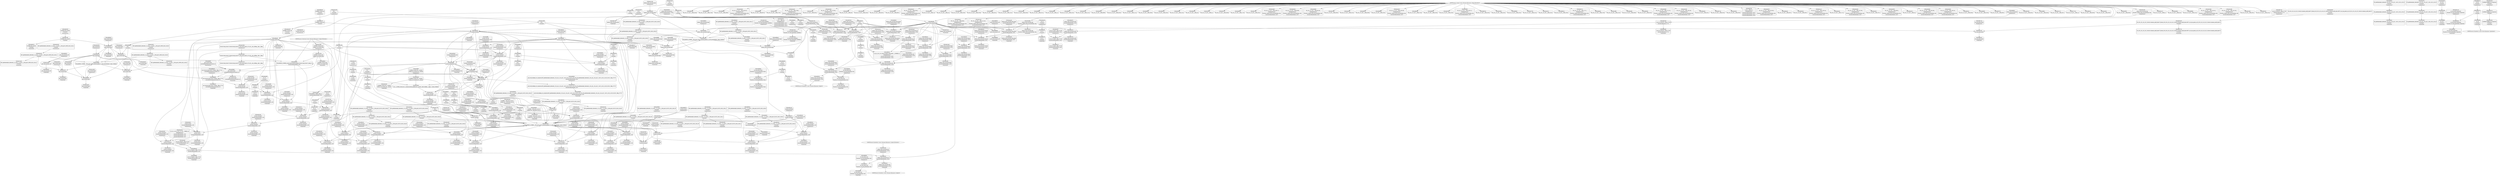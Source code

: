 digraph {
	CE0x4dc9e70 [shape=record,shape=Mrecord,label="{CE0x4dc9e70|get_current:tmp1}"]
	CE0x4dedaf0 [shape=record,shape=Mrecord,label="{CE0x4dedaf0|i64_2|*Constant*}"]
	CE0x4dc9a50 [shape=record,shape=Mrecord,label="{CE0x4dc9a50|get_current:tmp1|*SummSink*}"]
	CE0x4dbbe20 [shape=record,shape=Mrecord,label="{CE0x4dbbe20|_ret_%struct.task_struct*_%tmp4,_!dbg_!27714|./arch/x86/include/asm/current.h,14|*SummSink*}"]
	CE0x4defba0 [shape=record,shape=Mrecord,label="{CE0x4defba0|i8*_getelementptr_inbounds_(_45_x_i8_,_45_x_i8_*_.str12,_i32_0,_i32_0)|*Constant*|*SummSink*}"]
	CE0x4dc9290 [shape=record,shape=Mrecord,label="{CE0x4dc9290|80:_i32,_112:_i8*,_:_CRE_40,41_}"]
	CE0x4dcffe0 [shape=record,shape=Mrecord,label="{CE0x4dcffe0|80:_i32,_112:_i8*,_:_CRE_44,45_}"]
	CE0x4dd0950 [shape=record,shape=Mrecord,label="{CE0x4dd0950|avc_has_perm:tclass|Function::avc_has_perm&Arg::tclass::|*SummSink*}"]
	CE0x4dd4fc0 [shape=record,shape=Mrecord,label="{CE0x4dd4fc0|current_sid:tmp13|security/selinux/hooks.c,218}"]
	CE0x4ddb650 [shape=record,shape=Mrecord,label="{CE0x4ddb650|selinux_shm_associate:tmp4|security/selinux/hooks.c,5327|*SummSource*}"]
	CE0x4dc2110 [shape=record,shape=Mrecord,label="{CE0x4dc2110|80:_i32,_112:_i8*,_:_CRE_26,27_}"]
	CE0x4dd1450 [shape=record,shape=Mrecord,label="{CE0x4dd1450|avc_has_perm:auditdata|Function::avc_has_perm&Arg::auditdata::|*SummSource*}"]
	CE0x4e1a930 [shape=record,shape=Mrecord,label="{CE0x4e1a930|get_current:tmp3|*SummSource*}"]
	"CONST[source:0(mediator),value:2(dynamic)][purpose:{subject}]"
	CE0x4e0fb70 [shape=record,shape=Mrecord,label="{CE0x4e0fb70|current_sid:tmp21|security/selinux/hooks.c,218}"]
	CE0x4dbfc00 [shape=record,shape=Mrecord,label="{CE0x4dbfc00|selinux_shm_associate:shm_perm1|security/selinux/hooks.c,5330|*SummSource*}"]
	CE0x4db9e40 [shape=record,shape=Mrecord,label="{CE0x4db9e40|GLOBAL:current_sid|*Constant*|*SummSource*}"]
	CE0x4e00bd0 [shape=record,shape=Mrecord,label="{CE0x4e00bd0|current_sid:tmp15|security/selinux/hooks.c,218|*SummSource*}"]
	CE0x64775c0 [shape=record,shape=Mrecord,label="{CE0x64775c0|80:_i32,_112:_i8*,_:_CRE_2,3_}"]
	CE0x4dd6e10 [shape=record,shape=Mrecord,label="{CE0x4dd6e10|80:_i32,_112:_i8*,_:_CRE_58,59_}"]
	CE0x5acb040 [shape=record,shape=Mrecord,label="{CE0x5acb040|80:_i32,_112:_i8*,_:_CRE_29,30_}"]
	CE0x4db9c70 [shape=record,shape=Mrecord,label="{CE0x4db9c70|GLOBAL:current_sid|*Constant*}"]
	CE0x4df0ef0 [shape=record,shape=Mrecord,label="{CE0x4df0ef0|current_sid:tmp9|security/selinux/hooks.c,218|*SummSink*}"]
	CE0x4de2d20 [shape=record,shape=Mrecord,label="{CE0x4de2d20|i8*_getelementptr_inbounds_(_25_x_i8_,_25_x_i8_*_.str3,_i32_0,_i32_0)|*Constant*}"]
	CE0x4df0e20 [shape=record,shape=Mrecord,label="{CE0x4df0e20|current_sid:tmp9|security/selinux/hooks.c,218|*SummSource*}"]
	CE0x4dcf3f0 [shape=record,shape=Mrecord,label="{CE0x4dcf3f0|80:_i32,_112:_i8*,_:_CRE_64,65_}"]
	CE0x6d3ca70 [shape=record,shape=Mrecord,label="{CE0x6d3ca70|80:_i32,_112:_i8*,_:_CRE_6,7_}"]
	CE0x4dcd6a0 [shape=record,shape=Mrecord,label="{CE0x4dcd6a0|selinux_shm_associate:tmp3}"]
	CE0x4de8190 [shape=record,shape=Mrecord,label="{CE0x4de8190|GLOBAL:get_current|*Constant*|*SummSource*}"]
	CE0x4dd45e0 [shape=record,shape=Mrecord,label="{CE0x4dd45e0|i64_0|*Constant*|*SummSink*}"]
	CE0x4dd5330 [shape=record,shape=Mrecord,label="{CE0x4dd5330|current_sid:tmp14|security/selinux/hooks.c,218}"]
	CE0x4dc01f0 [shape=record,shape=Mrecord,label="{CE0x4dc01f0|selinux_shm_associate:key|security/selinux/hooks.c,5330|*SummSource*}"]
	CE0x4de3620 [shape=record,shape=Mrecord,label="{CE0x4de3620|i32_218|*Constant*|*SummSource*}"]
	CE0x4dcec60 [shape=record,shape=Mrecord,label="{CE0x4dcec60|current_sid:tmp7|security/selinux/hooks.c,218|*SummSink*}"]
	CE0x4ddf050 [shape=record,shape=Mrecord,label="{CE0x4ddf050|GLOBAL:current_task|Global_var:current_task|*SummSink*}"]
	CE0x4dc3dc0 [shape=record,shape=Mrecord,label="{CE0x4dc3dc0|current_sid:tmp}"]
	CE0x4dc7bc0 [shape=record,shape=Mrecord,label="{CE0x4dc7bc0|i32_1|*Constant*|*SummSource*}"]
	CE0x4dd9cc0 [shape=record,shape=Mrecord,label="{CE0x4dd9cc0|current_sid:do.body|*SummSource*}"]
	CE0x4dce9b0 [shape=record,shape=Mrecord,label="{CE0x4dce9b0|80:_i32,_112:_i8*,_:_CRE_9,10_}"]
	CE0x4dd3f10 [shape=record,shape=Mrecord,label="{CE0x4dd3f10|selinux_shm_associate:tmp7|security/selinux/hooks.c,5332|*SummSink*}"]
	CE0x4ddc690 [shape=record,shape=Mrecord,label="{CE0x4ddc690|i32_10|*Constant*}"]
	CE0x4dceb00 [shape=record,shape=Mrecord,label="{CE0x4dceb00|current_sid:tmp7|security/selinux/hooks.c,218|*SummSource*}"]
	CE0x4dce4d0 [shape=record,shape=Mrecord,label="{CE0x4dce4d0|current_sid:tmp6|security/selinux/hooks.c,218|*SummSource*}"]
	CE0x4def860 [shape=record,shape=Mrecord,label="{CE0x4def860|i32_218|*Constant*|*SummSink*}"]
	CE0x4e02180 [shape=record,shape=Mrecord,label="{CE0x4e02180|current_sid:tmp23|security/selinux/hooks.c,218}"]
	CE0x4e02620 [shape=record,shape=Mrecord,label="{CE0x4e02620|current_sid:tmp23|security/selinux/hooks.c,218|*SummSink*}"]
	"CONST[source:1(input),value:2(dynamic)][purpose:{object}][SrcIdx:0]"
	CE0x4dd8870 [shape=record,shape=Mrecord,label="{CE0x4dd8870|_call_void_mcount()_#3|*SummSource*}"]
	CE0x4dbcf40 [shape=record,shape=Mrecord,label="{CE0x4dbcf40|_ret_i32_%call3,_!dbg_!27729|security/selinux/hooks.c,5332|*SummSource*}"]
	CE0x4deab50 [shape=record,shape=Mrecord,label="{CE0x4deab50|current_sid:tmp16|security/selinux/hooks.c,218}"]
	CE0x4ddf980 [shape=record,shape=Mrecord,label="{CE0x4ddf980|80:_i32,_112:_i8*,_:_CRE_21,22_}"]
	CE0x4deda60 [shape=record,shape=Mrecord,label="{CE0x4deda60|i64_0|*Constant*}"]
	CE0x4dde830 [shape=record,shape=Mrecord,label="{CE0x4dde830|i32_3|*Constant*}"]
	CE0x4dccbb0 [shape=record,shape=Mrecord,label="{CE0x4dccbb0|80:_i32,_112:_i8*,_:_CRE_144,152_|*MultipleSource*|Function::selinux_shm_associate&Arg::shp::|security/selinux/hooks.c,5327}"]
	CE0x4e0c300 [shape=record,shape=Mrecord,label="{CE0x4e0c300|current_sid:call4|security/selinux/hooks.c,218}"]
	CE0x4e027b0 [shape=record,shape=Mrecord,label="{CE0x4e027b0|i32_1|*Constant*}"]
	CE0x4dcc680 [shape=record,shape=Mrecord,label="{CE0x4dcc680|80:_i32,_112:_i8*,_:_CRE_120,128_|*MultipleSource*|Function::selinux_shm_associate&Arg::shp::|security/selinux/hooks.c,5327}"]
	CE0x4dd2b50 [shape=record,shape=Mrecord,label="{CE0x4dd2b50|selinux_shm_associate:ipc_id|security/selinux/hooks.c,5330|*SummSink*}"]
	CE0x4dc1290 [shape=record,shape=Mrecord,label="{CE0x4dc1290|selinux_shm_associate:entry|*SummSource*}"]
	CE0x4dc35d0 [shape=record,shape=Mrecord,label="{CE0x4dc35d0|80:_i32,_112:_i8*,_:_CRE_50,51_}"]
	CE0x4dc93c0 [shape=record,shape=Mrecord,label="{CE0x4dc93c0|80:_i32,_112:_i8*,_:_CRE_41,42_}"]
	CE0x4deed00 [shape=record,shape=Mrecord,label="{CE0x4deed00|i32_78|*Constant*|*SummSource*}"]
	CE0x4dd0160 [shape=record,shape=Mrecord,label="{CE0x4dd0160|80:_i32,_112:_i8*,_:_CRE_45,46_}"]
	CE0x4dd5eb0 [shape=record,shape=Mrecord,label="{CE0x4dd5eb0|current_sid:tmp8|security/selinux/hooks.c,218|*SummSink*}"]
	CE0x4ddf2c0 [shape=record,shape=Mrecord,label="{CE0x4ddf2c0|avc_has_perm:ssid|Function::avc_has_perm&Arg::ssid::}"]
	CE0x4decb30 [shape=record,shape=Mrecord,label="{CE0x4decb30|current_sid:tmp12|security/selinux/hooks.c,218|*SummSink*}"]
	CE0x4de8310 [shape=record,shape=Mrecord,label="{CE0x4de8310|GLOBAL:get_current|*Constant*|*SummSink*}"]
	CE0x4dd8f20 [shape=record,shape=Mrecord,label="{CE0x4dd8f20|selinux_shm_associate:tmp3|*SummSource*}"]
	CE0x4de0e20 [shape=record,shape=Mrecord,label="{CE0x4de0e20|current_sid:tmp3|*SummSink*}"]
	CE0x4dd1150 [shape=record,shape=Mrecord,label="{CE0x4dd1150|avc_has_perm:requested|Function::avc_has_perm&Arg::requested::|*SummSource*}"]
	CE0x4dd03c0 [shape=record,shape=Mrecord,label="{CE0x4dd03c0|80:_i32,_112:_i8*,_:_CRE_47,48_}"]
	CE0x4dd6f40 [shape=record,shape=Mrecord,label="{CE0x4dd6f40|80:_i32,_112:_i8*,_:_CRE_59,60_}"]
	CE0x4dbfb70 [shape=record,shape=Mrecord,label="{CE0x4dbfb70|selinux_shm_associate:shm_perm1|security/selinux/hooks.c,5330}"]
	CE0x4dde200 [shape=record,shape=Mrecord,label="{CE0x4dde200|GLOBAL:current_sid|*Constant*|*SummSink*}"]
	CE0x4dba0b0 [shape=record,shape=Mrecord,label="{CE0x4dba0b0|selinux_shm_associate:bb}"]
	CE0x4dbecc0 [shape=record,shape=Mrecord,label="{CE0x4dbecc0|current_sid:if.then|*SummSink*}"]
	CE0x4dcbb30 [shape=record,shape=Mrecord,label="{CE0x4dcbb30|i64*_getelementptr_inbounds_(_11_x_i64_,_11_x_i64_*___llvm_gcov_ctr125,_i64_0,_i64_1)|*Constant*}"]
	CE0x4e10760 [shape=record,shape=Mrecord,label="{CE0x4e10760|current_sid:tmp2}"]
	CE0x4e0e980 [shape=record,shape=Mrecord,label="{CE0x4e0e980|current_sid:tmp18|security/selinux/hooks.c,218|*SummSource*}"]
	CE0x4dcb490 [shape=record,shape=Mrecord,label="{CE0x4dcb490|80:_i32,_112:_i8*,_:_CRE_184,192_|*MultipleSource*|Function::selinux_shm_associate&Arg::shp::|security/selinux/hooks.c,5327}"]
	CE0x4dc6bf0 [shape=record,shape=Mrecord,label="{CE0x4dc6bf0|80:_i32,_112:_i8*,_:_CRE_69,70_}"]
	CE0x6aead40 [shape=record,shape=Mrecord,label="{CE0x6aead40|selinux_shm_associate:shm_perm|security/selinux/hooks.c,5327|*SummSink*}"]
	CE0x4e09670 [shape=record,shape=Mrecord,label="{CE0x4e09670|current_sid:land.lhs.true|*SummSink*}"]
	CE0x4dea480 [shape=record,shape=Mrecord,label="{CE0x4dea480|i1_true|*Constant*|*SummSink*}"]
	CE0x4dd37f0 [shape=record,shape=Mrecord,label="{CE0x4dd37f0|4:_i32,_:_CRE_4,8_|*MultipleSource*|security/selinux/hooks.c,5327|security/selinux/hooks.c,5327|security/selinux/hooks.c,5332}"]
	CE0x4dd7310 [shape=record,shape=Mrecord,label="{CE0x4dd7310|i64*_getelementptr_inbounds_(_2_x_i64_,_2_x_i64_*___llvm_gcov_ctr312,_i64_0,_i64_0)|*Constant*}"]
	CE0x4e04170 [shape=record,shape=Mrecord,label="{CE0x4e04170|current_sid:tmp24|security/selinux/hooks.c,220}"]
	CE0x4dec840 [shape=record,shape=Mrecord,label="{CE0x4dec840|current_sid:tmp12|security/selinux/hooks.c,218}"]
	CE0x4def030 [shape=record,shape=Mrecord,label="{CE0x4def030|current_sid:cred|security/selinux/hooks.c,218|*SummSink*}"]
	CE0x4dc2200 [shape=record,shape=Mrecord,label="{CE0x4dc2200|80:_i32,_112:_i8*,_:_CRE_27,28_}"]
	CE0x4dcea50 [shape=record,shape=Mrecord,label="{CE0x4dcea50|80:_i32,_112:_i8*,_:_CRE_76,80_|*MultipleSource*|Function::selinux_shm_associate&Arg::shp::|security/selinux/hooks.c,5327}"]
	CE0x4dce740 [shape=record,shape=Mrecord,label="{CE0x4dce740|current_sid:tmp7|security/selinux/hooks.c,218}"]
	CE0x4dedbd0 [shape=record,shape=Mrecord,label="{CE0x4dedbd0|i64_2|*Constant*|*SummSink*}"]
	CE0x4e01ad0 [shape=record,shape=Mrecord,label="{CE0x4e01ad0|current_sid:security|security/selinux/hooks.c,218|*SummSource*}"]
	CE0x4e4f620 [shape=record,shape=Mrecord,label="{CE0x4e4f620|get_current:tmp|*SummSink*}"]
	CE0x4dec180 [shape=record,shape=Mrecord,label="{CE0x4dec180|i32_0|*Constant*}"]
	"CONST[source:0(mediator),value:2(dynamic)][purpose:{object}]"
	CE0x4db7730 [shape=record,shape=Mrecord,label="{CE0x4db7730|i32_(i32,_i32,_i16,_i32,_%struct.common_audit_data*)*_bitcast_(i32_(i32,_i32,_i16,_i32,_%struct.common_audit_data.495*)*_avc_has_perm_to_i32_(i32,_i32,_i16,_i32,_%struct.common_audit_data*)*)|*Constant*|*SummSink*}"]
	CE0x4e04260 [shape=record,shape=Mrecord,label="{CE0x4e04260|current_sid:tmp24|security/selinux/hooks.c,220|*SummSource*}"]
	CE0x4db9fc0 [shape=record,shape=Mrecord,label="{CE0x4db9fc0|selinux_shm_associate:bb|*SummSource*}"]
	CE0x5acb130 [shape=record,shape=Mrecord,label="{CE0x5acb130|80:_i32,_112:_i8*,_:_CRE_30,31_}"]
	CE0x4de0af0 [shape=record,shape=Mrecord,label="{CE0x4de0af0|_ret_i32_%tmp24,_!dbg_!27742|security/selinux/hooks.c,220|*SummSource*}"]
	CE0x4dd0c10 [shape=record,shape=Mrecord,label="{CE0x4dd0c10|i32_64|*Constant*|*SummSource*}"]
	CE0x4dc8360 [shape=record,shape=Mrecord,label="{CE0x4dc8360|current_sid:land.lhs.true2|*SummSource*}"]
	CE0x4dd8510 [shape=record,shape=Mrecord,label="{CE0x4dd8510|i64*_getelementptr_inbounds_(_2_x_i64_,_2_x_i64_*___llvm_gcov_ctr312,_i64_0,_i64_1)|*Constant*}"]
	CE0x4dc2920 [shape=record,shape=Mrecord,label="{CE0x4dc2920|current_sid:tmp5|security/selinux/hooks.c,218}"]
	CE0x4dcb2b0 [shape=record,shape=Mrecord,label="{CE0x4dcb2b0|80:_i32,_112:_i8*,_:_CRE_176,184_|*MultipleSource*|Function::selinux_shm_associate&Arg::shp::|security/selinux/hooks.c,5327}"]
	CE0x4e024a0 [shape=record,shape=Mrecord,label="{CE0x4e024a0|current_sid:tmp23|security/selinux/hooks.c,218|*SummSource*}"]
	CE0x4e1aac0 [shape=record,shape=Mrecord,label="{CE0x4e1aac0|_call_void_mcount()_#3}"]
	CE0x4dcc4a0 [shape=record,shape=Mrecord,label="{CE0x4dcc4a0|80:_i32,_112:_i8*,_:_CRE_112,120_|*MultipleSource*|Function::selinux_shm_associate&Arg::shp::|security/selinux/hooks.c,5327}"]
	CE0x4dc5b10 [shape=record,shape=Mrecord,label="{CE0x4dc5b10|selinux_shm_associate:shp|Function::selinux_shm_associate&Arg::shp::|*SummSink*}"]
	CE0x4ddb900 [shape=record,shape=Mrecord,label="{CE0x4ddb900|avc_has_perm:tsid|Function::avc_has_perm&Arg::tsid::|*SummSource*}"]
	CE0x4ddec70 [shape=record,shape=Mrecord,label="{CE0x4ddec70|selinux_shm_associate:tmp6|security/selinux/hooks.c,5330}"]
	CE0x4ded850 [shape=record,shape=Mrecord,label="{CE0x4ded850|i64_3|*Constant*|*SummSource*}"]
	CE0x4dcd570 [shape=record,shape=Mrecord,label="{CE0x4dcd570|get_current:bb}"]
	CE0x4df0d20 [shape=record,shape=Mrecord,label="{CE0x4df0d20|current_sid:tmp9|security/selinux/hooks.c,218}"]
	CE0x4dd2ae0 [shape=record,shape=Mrecord,label="{CE0x4dd2ae0|selinux_shm_associate:ipc_id|security/selinux/hooks.c,5330|*SummSource*}"]
	CE0x4dce8f0 [shape=record,shape=Mrecord,label="{CE0x4dce8f0|80:_i32,_112:_i8*,_:_CRE_8,9_}"]
	CE0x4dca2e0 [shape=record,shape=Mrecord,label="{CE0x4dca2e0|i64*_getelementptr_inbounds_(_2_x_i64_,_2_x_i64_*___llvm_gcov_ctr98,_i64_0,_i64_1)|*Constant*}"]
	CE0x4dea7f0 [shape=record,shape=Mrecord,label="{CE0x4dea7f0|i64*_getelementptr_inbounds_(_11_x_i64_,_11_x_i64_*___llvm_gcov_ctr125,_i64_0,_i64_8)|*Constant*}"]
	CE0x4debff0 [shape=record,shape=Mrecord,label="{CE0x4debff0|current_sid:call|security/selinux/hooks.c,218|*SummSource*}"]
	CE0x4ddaf20 [shape=record,shape=Mrecord,label="{CE0x4ddaf20|80:_i32,_112:_i8*,_:_CRE_18,19_}"]
	CE0x4dd6840 [shape=record,shape=Mrecord,label="{CE0x4dd6840|current_sid:tmp10|security/selinux/hooks.c,218}"]
	CE0x4ddd400 [shape=record,shape=Mrecord,label="{CE0x4ddd400|80:_i32,_112:_i8*,_:_CRE_36,37_}"]
	CE0x4dcf650 [shape=record,shape=Mrecord,label="{CE0x4dcf650|80:_i32,_112:_i8*,_:_CRE_66,67_}"]
	CE0x4e08820 [shape=record,shape=Mrecord,label="{CE0x4e08820|_call_void_lockdep_rcu_suspicious(i8*_getelementptr_inbounds_(_25_x_i8_,_25_x_i8_*_.str3,_i32_0,_i32_0),_i32_218,_i8*_getelementptr_inbounds_(_45_x_i8_,_45_x_i8_*_.str12,_i32_0,_i32_0))_#10,_!dbg_!27727|security/selinux/hooks.c,218|*SummSource*}"]
	CE0x4dd3900 [shape=record,shape=Mrecord,label="{CE0x4dd3900|selinux_shm_associate:tmp7|security/selinux/hooks.c,5332}"]
	CE0x4dc2a20 [shape=record,shape=Mrecord,label="{CE0x4dc2a20|current_sid:tmp5|security/selinux/hooks.c,218|*SummSource*}"]
	CE0x4dcda10 [shape=record,shape=Mrecord,label="{CE0x4dcda10|80:_i32,_112:_i8*,_:_CRE_92,96_|*MultipleSource*|Function::selinux_shm_associate&Arg::shp::|security/selinux/hooks.c,5327}"]
	CE0x4dd0870 [shape=record,shape=Mrecord,label="{CE0x4dd0870|avc_has_perm:tclass|Function::avc_has_perm&Arg::tclass::}"]
	CE0x4dc2880 [shape=record,shape=Mrecord,label="{CE0x4dc2880|selinux_shm_associate:ad|security/selinux/hooks.c, 5324|*SummSink*}"]
	CE0x4e07ef0 [shape=record,shape=Mrecord,label="{CE0x4e07ef0|current_sid:tmp16|security/selinux/hooks.c,218|*SummSink*}"]
	CE0x4df0bb0 [shape=record,shape=Mrecord,label="{CE0x4df0bb0|i64_5|*Constant*|*SummSource*}"]
	CE0x46ba0d0 [shape=record,shape=Mrecord,label="{CE0x46ba0d0|80:_i32,_112:_i8*,_:_CRE_7,8_}"]
	CE0x6d3c970 [shape=record,shape=Mrecord,label="{CE0x6d3c970|80:_i32,_112:_i8*,_:_CRE_3,4_}"]
	CE0x4ddb700 [shape=record,shape=Mrecord,label="{CE0x4ddb700|avc_has_perm:tsid|Function::avc_has_perm&Arg::tsid::}"]
	CE0x4dde2c0 [shape=record,shape=Mrecord,label="{CE0x4dde2c0|current_sid:entry}"]
	"CONST[source:0(mediator),value:0(static)][purpose:{operation}]"
	CE0x4e07950 [shape=record,shape=Mrecord,label="{CE0x4e07950|current_sid:tmp3|*SummSource*}"]
	CE0x4dc42d0 [shape=record,shape=Mrecord,label="{CE0x4dc42d0|selinux_shm_associate:call|security/selinux/hooks.c,5325|*SummSource*}"]
	CE0x4ddd2d0 [shape=record,shape=Mrecord,label="{CE0x4ddd2d0|80:_i32,_112:_i8*,_:_CRE_35,36_}"]
	CE0x4de0bf0 [shape=record,shape=Mrecord,label="{CE0x4de0bf0|_ret_i32_%tmp24,_!dbg_!27742|security/selinux/hooks.c,220|*SummSink*}"]
	CE0x4db8cb0 [shape=record,shape=Mrecord,label="{CE0x4db8cb0|_call_void_mcount()_#3|*SummSource*}"]
	CE0x4ddbe70 [shape=record,shape=Mrecord,label="{CE0x4ddbe70|i16_28|*Constant*|*SummSink*}"]
	CE0x4dc6940 [shape=record,shape=Mrecord,label="{CE0x4dc6940|80:_i32,_112:_i8*,_:_CRE_67,68_}"]
	CE0x4ddf890 [shape=record,shape=Mrecord,label="{CE0x4ddf890|80:_i32,_112:_i8*,_:_CRE_20,21_}"]
	CE0x4dc5e30 [shape=record,shape=Mrecord,label="{CE0x4dc5e30|i32_0|*Constant*|*SummSource*}"]
	CE0x4dd57b0 [shape=record,shape=Mrecord,label="{CE0x4dd57b0|i1_true|*Constant*}"]
	CE0x4e0e7e0 [shape=record,shape=Mrecord,label="{CE0x4e0e7e0|current_sid:tmp18|security/selinux/hooks.c,218}"]
	CE0x4dc4e40 [shape=record,shape=Mrecord,label="{CE0x4dc4e40|80:_i32,_112:_i8*,_:_CRE_13,14_}"]
	CE0x5acafa0 [shape=record,shape=Mrecord,label="{CE0x5acafa0|80:_i32,_112:_i8*,_:_CRE_28,29_}"]
	CE0x46b9fe0 [shape=record,shape=Mrecord,label="{CE0x46b9fe0|80:_i32,_112:_i8*,_:_CRE_10,11_}"]
	CE0x4dc1df0 [shape=record,shape=Mrecord,label="{CE0x4dc1df0|i64_1|*Constant*}"]
	CE0x4ddf550 [shape=record,shape=Mrecord,label="{CE0x4ddf550|avc_has_perm:ssid|Function::avc_has_perm&Arg::ssid::|*SummSource*}"]
	CE0x6aeadb0 [shape=record,shape=Mrecord,label="{CE0x6aeadb0|80:_i32,_112:_i8*,_:_CRE_1,2_}"]
	CE0x4dc5b80 [shape=record,shape=Mrecord,label="{CE0x4dc5b80|selinux_shm_associate:shp|Function::selinux_shm_associate&Arg::shp::}"]
	CE0x4e0f360 [shape=record,shape=Mrecord,label="{CE0x4e0f360|i64*_getelementptr_inbounds_(_11_x_i64_,_11_x_i64_*___llvm_gcov_ctr125,_i64_0,_i64_10)|*Constant*|*SummSource*}"]
	CE0x4e00b60 [shape=record,shape=Mrecord,label="{CE0x4e00b60|current_sid:tmp15|security/selinux/hooks.c,218}"]
	CE0x4de32b0 [shape=record,shape=Mrecord,label="{CE0x4de32b0|GLOBAL:lockdep_rcu_suspicious|*Constant*|*SummSink*}"]
	CE0x4dd4570 [shape=record,shape=Mrecord,label="{CE0x4dd4570|i64_0|*Constant*|*SummSource*}"]
	CE0x4df14c0 [shape=record,shape=Mrecord,label="{CE0x4df14c0|current_sid:tmp11|security/selinux/hooks.c,218}"]
	CE0x4db6c20 [shape=record,shape=Mrecord,label="{CE0x4db6c20|avc_has_perm:entry|*SummSink*}"]
	CE0x4ddfa70 [shape=record,shape=Mrecord,label="{CE0x4ddfa70|80:_i32,_112:_i8*,_:_CRE_22,23_}"]
	CE0x4df16c0 [shape=record,shape=Mrecord,label="{CE0x4df16c0|current_sid:tmp11|security/selinux/hooks.c,218|*SummSource*}"]
	CE0x4e081f0 [shape=record,shape=Mrecord,label="{CE0x4e081f0|i8_1|*Constant*|*SummSource*}"]
	CE0x4ddb1b0 [shape=record,shape=Mrecord,label="{CE0x4ddb1b0|i32_10|*Constant*|*SummSink*}"]
	CE0x4dd13e0 [shape=record,shape=Mrecord,label="{CE0x4dd13e0|avc_has_perm:auditdata|Function::avc_has_perm&Arg::auditdata::}"]
	CE0x4de2580 [shape=record,shape=Mrecord,label="{CE0x4de2580|selinux_shm_associate:type|security/selinux/hooks.c,5329|*SummSource*}"]
	CE0x4deee20 [shape=record,shape=Mrecord,label="{CE0x4deee20|current_sid:cred|security/selinux/hooks.c,218}"]
	CE0x4dbfa70 [shape=record,shape=Mrecord,label="{CE0x4dbfa70|i8_4|*Constant*|*SummSink*}"]
	CE0x4dc9ca0 [shape=record,shape=Mrecord,label="{CE0x4dc9ca0|80:_i32,_112:_i8*,_:_CRE_12,13_}"]
	CE0x4db8d50 [shape=record,shape=Mrecord,label="{CE0x4db8d50|_call_void_mcount()_#3|*SummSink*}"]
	CE0x4dc6ac0 [shape=record,shape=Mrecord,label="{CE0x4dc6ac0|80:_i32,_112:_i8*,_:_CRE_68,69_}"]
	CE0x4ddb320 [shape=record,shape=Mrecord,label="{CE0x4ddb320|selinux_shm_associate:security|security/selinux/hooks.c,5327|*SummSource*}"]
	CE0x4dcf1c0 [shape=record,shape=Mrecord,label="{CE0x4dcf1c0|80:_i32,_112:_i8*,_:_CRE_62,63_}"]
	CE0x4dd6a50 [shape=record,shape=Mrecord,label="{CE0x4dd6a50|i64*_getelementptr_inbounds_(_2_x_i64_,_2_x_i64_*___llvm_gcov_ctr312,_i64_0,_i64_1)|*Constant*|*SummSource*}"]
	CE0x4de1f90 [shape=record,shape=Mrecord,label="{CE0x4de1f90|selinux_shm_associate:tmp5|security/selinux/hooks.c,5327|*SummSink*}"]
	CE0x4dd86f0 [shape=record,shape=Mrecord,label="{CE0x4dd86f0|i64*_getelementptr_inbounds_(_2_x_i64_,_2_x_i64_*___llvm_gcov_ctr312,_i64_0,_i64_1)|*Constant*|*SummSink*}"]
	CE0x4dc2c60 [shape=record,shape=Mrecord,label="{CE0x4dc2c60|current_sid:tmp8|security/selinux/hooks.c,218}"]
	CE0x4df0650 [shape=record,shape=Mrecord,label="{CE0x4df0650|current_sid:tmp17|security/selinux/hooks.c,218|*SummSink*}"]
	CE0x4dc9f80 [shape=record,shape=Mrecord,label="{CE0x4dc9f80|selinux_shm_associate:tmp}"]
	CE0x4e08020 [shape=record,shape=Mrecord,label="{CE0x4e08020|i8_1|*Constant*}"]
	CE0x4dc9bb0 [shape=record,shape=Mrecord,label="{CE0x4dc9bb0|80:_i32,_112:_i8*,_:_CRE_11,12_}"]
	CE0x4dded70 [shape=record,shape=Mrecord,label="{CE0x4dded70|selinux_shm_associate:call3|security/selinux/hooks.c,5332|*SummSource*}"]
	CE0x4ddab20 [shape=record,shape=Mrecord,label="{CE0x4ddab20|80:_i32,_112:_i8*,_:_CRE_39,40_}"]
	CE0x4de0ce0 [shape=record,shape=Mrecord,label="{CE0x4de0ce0|i32_0|*Constant*}"]
	CE0x4e07660 [shape=record,shape=Mrecord,label="{CE0x4e07660|current_sid:tmp2|*SummSource*}"]
	CE0x4dd9580 [shape=record,shape=Mrecord,label="{CE0x4dd9580|i32_0|*Constant*|*SummSink*}"]
	CE0x4ddd1e0 [shape=record,shape=Mrecord,label="{CE0x4ddd1e0|80:_i32,_112:_i8*,_:_CRE_34,35_}"]
	CE0x4decc60 [shape=record,shape=Mrecord,label="{CE0x4decc60|i64*_getelementptr_inbounds_(_11_x_i64_,_11_x_i64_*___llvm_gcov_ctr125,_i64_0,_i64_6)|*Constant*}"]
	CE0x4dd2540 [shape=record,shape=Mrecord,label="{CE0x4dd2540|selinux_shm_associate:u|security/selinux/hooks.c,5330|*SummSource*}"]
	CE0x4e03e80 [shape=record,shape=Mrecord,label="{CE0x4e03e80|i64*_getelementptr_inbounds_(_2_x_i64_,_2_x_i64_*___llvm_gcov_ctr98,_i64_0,_i64_0)|*Constant*|*SummSink*}"]
	CE0x4e095a0 [shape=record,shape=Mrecord,label="{CE0x4e095a0|current_sid:land.lhs.true|*SummSource*}"]
	CE0x4dc4f00 [shape=record,shape=Mrecord,label="{CE0x4dc4f00|80:_i32,_112:_i8*,_:_CRE_14,15_}"]
	CE0x4dc82c0 [shape=record,shape=Mrecord,label="{CE0x4dc82c0|current_sid:land.lhs.true2}"]
	CE0x4dda230 [shape=record,shape=Mrecord,label="{CE0x4dda230|80:_i32,_112:_i8*,_:_CRE_5,6_}"]
	CE0x619c920 [shape=record,shape=Mrecord,label="{CE0x619c920|80:_i32,_112:_i8*,_:_CRE_0,1_}"]
	CE0x4ddbba0 [shape=record,shape=Mrecord,label="{CE0x4ddbba0|i16_28|*Constant*}"]
	CE0x4e04350 [shape=record,shape=Mrecord,label="{CE0x4e04350|current_sid:tmp24|security/selinux/hooks.c,220|*SummSink*}"]
	CE0x4dc3370 [shape=record,shape=Mrecord,label="{CE0x4dc3370|80:_i32,_112:_i8*,_:_CRE_48,49_}"]
	CE0x4e0ec30 [shape=record,shape=Mrecord,label="{CE0x4e0ec30|current_sid:tmp19|security/selinux/hooks.c,218}"]
	CE0x4dd40f0 [shape=record,shape=Mrecord,label="{CE0x4dd40f0|GLOBAL:__llvm_gcov_ctr125|Global_var:__llvm_gcov_ctr125}"]
	"CONST[source:2(external),value:2(dynamic)][purpose:{subject}][SrcIdx:1]"
	CE0x4dc8450 [shape=record,shape=Mrecord,label="{CE0x4dc8450|current_sid:land.lhs.true2|*SummSink*}"]
	CE0x4db9ce0 [shape=record,shape=Mrecord,label="{CE0x4db9ce0|selinux_shm_associate:call|security/selinux/hooks.c,5325|*SummSink*}"]
	CE0x4ddae30 [shape=record,shape=Mrecord,label="{CE0x4ddae30|80:_i32,_112:_i8*,_:_CRE_17,18_}"]
	CE0x4defe50 [shape=record,shape=Mrecord,label="{CE0x4defe50|i64*_getelementptr_inbounds_(_11_x_i64_,_11_x_i64_*___llvm_gcov_ctr125,_i64_0,_i64_9)|*Constant*}"]
	CE0x4e02010 [shape=record,shape=Mrecord,label="{CE0x4e02010|current_sid:tmp22|security/selinux/hooks.c,218|*SummSource*}"]
	CE0x4dd1c70 [shape=record,shape=Mrecord,label="{CE0x4dd1c70|_ret_i32_%call3,_!dbg_!27729|security/selinux/hooks.c,5332}"]
	CE0x4dc7320 [shape=record,shape=Mrecord,label="{CE0x4dc7320|current_sid:tmp1|*SummSource*}"]
	CE0x4dc1f30 [shape=record,shape=Mrecord,label="{CE0x4dc1f30|80:_i32,_112:_i8*,_:_CRE_24,25_}"]
	CE0x4e0f670 [shape=record,shape=Mrecord,label="{CE0x4e0f670|current_sid:tmp20|security/selinux/hooks.c,218|*SummSource*}"]
	CE0x4e1aa00 [shape=record,shape=Mrecord,label="{CE0x4e1aa00|get_current:tmp3|*SummSink*}"]
	CE0x4db6ec0 [shape=record,shape=Mrecord,label="{CE0x4db6ec0|selinux_shm_associate:tmp6|security/selinux/hooks.c,5330|*SummSource*}"]
	CE0x4dcaef0 [shape=record,shape=Mrecord,label="{CE0x4dcaef0|80:_i32,_112:_i8*,_:_CRE_168,172_|*MultipleSource*|Function::selinux_shm_associate&Arg::shp::|security/selinux/hooks.c,5327}"]
	CE0x4ddcb50 [shape=record,shape=Mrecord,label="{CE0x4ddcb50|80:_i32,_112:_i8*,_:_CRE_84,88_|*MultipleSource*|Function::selinux_shm_associate&Arg::shp::|security/selinux/hooks.c,5327}"]
	CE0x4dcdbb0 [shape=record,shape=Mrecord,label="{CE0x4dcdbb0|80:_i32,_112:_i8*,_:_CRE_96,100_|*MultipleSource*|Function::selinux_shm_associate&Arg::shp::|security/selinux/hooks.c,5327}"]
	CE0x4e04680 [shape=record,shape=Mrecord,label="{CE0x4e04680|get_current:bb|*SummSink*}"]
	CE0x4e1f190 [shape=record,shape=Mrecord,label="{CE0x4e1f190|get_current:tmp2|*SummSource*}"]
	CE0x4ddb220 [shape=record,shape=Mrecord,label="{CE0x4ddb220|selinux_shm_associate:tmp4|security/selinux/hooks.c,5327}"]
	CE0x4e10290 [shape=record,shape=Mrecord,label="{CE0x4e10290|i32_22|*Constant*|*SummSink*}"]
	CE0x4dc34a0 [shape=record,shape=Mrecord,label="{CE0x4dc34a0|80:_i32,_112:_i8*,_:_CRE_49,50_}"]
	CE0x4ded590 [shape=record,shape=Mrecord,label="{CE0x4ded590|get_current:tmp3}"]
	CE0x5acb220 [shape=record,shape=Mrecord,label="{CE0x5acb220|80:_i32,_112:_i8*,_:_CRE_31,32_}"]
	CE0x4dcf520 [shape=record,shape=Mrecord,label="{CE0x4dcf520|80:_i32,_112:_i8*,_:_CRE_65,66_}"]
	CE0x4dbf3e0 [shape=record,shape=Mrecord,label="{CE0x4dbf3e0|selinux_shm_associate:tmp5|security/selinux/hooks.c,5327}"]
	CE0x4de3000 [shape=record,shape=Mrecord,label="{CE0x4de3000|i8*_getelementptr_inbounds_(_25_x_i8_,_25_x_i8_*_.str3,_i32_0,_i32_0)|*Constant*|*SummSink*}"]
	CE0x4de40b0 [shape=record,shape=Mrecord,label="{CE0x4de40b0|current_sid:tobool|security/selinux/hooks.c,218|*SummSource*}"]
	CE0x4ddd6b0 [shape=record,shape=Mrecord,label="{CE0x4ddd6b0|80:_i32,_112:_i8*,_:_CRE_53,54_}"]
	CE0x4e0f4f0 [shape=record,shape=Mrecord,label="{CE0x4e0f4f0|current_sid:tmp20|security/selinux/hooks.c,218}"]
	CE0x4e01b40 [shape=record,shape=Mrecord,label="{CE0x4e01b40|current_sid:security|security/selinux/hooks.c,218|*SummSink*}"]
	CE0x4de1ed0 [shape=record,shape=Mrecord,label="{CE0x4de1ed0|selinux_shm_associate:tmp5|security/selinux/hooks.c,5327|*SummSource*}"]
	CE0x4dcad10 [shape=record,shape=Mrecord,label="{CE0x4dcad10|80:_i32,_112:_i8*,_:_CRE_160,168_|*MultipleSource*|Function::selinux_shm_associate&Arg::shp::|security/selinux/hooks.c,5327}"]
	CE0x4dc2fd0 [shape=record,shape=Mrecord,label="{CE0x4dc2fd0|0:_i8,_:_GCMR_current_sid.__warned_internal_global_i8_0,_section_.data.unlikely_,_align_1:_elem_0:default:}"]
	CE0x4e076d0 [shape=record,shape=Mrecord,label="{CE0x4e076d0|current_sid:tmp2|*SummSink*}"]
	CE0x4dc3ea0 [shape=record,shape=Mrecord,label="{CE0x4dc3ea0|current_sid:tmp|*SummSource*}"]
	CE0x4dd1720 [shape=record,shape=Mrecord,label="{CE0x4dd1720|_ret_i32_%retval.0,_!dbg_!27728|security/selinux/avc.c,775|*SummSource*}"]
	CE0x4deee90 [shape=record,shape=Mrecord,label="{CE0x4deee90|COLLAPSED:_GCMRE_current_task_external_global_%struct.task_struct*:_elem_0::|security/selinux/hooks.c,218}"]
	CE0x4dd6c90 [shape=record,shape=Mrecord,label="{CE0x4dd6c90|80:_i32,_112:_i8*,_:_CRE_57,58_}"]
	CE0x4dec090 [shape=record,shape=Mrecord,label="{CE0x4dec090|current_sid:call|security/selinux/hooks.c,218|*SummSink*}"]
	CE0x4dd81e0 [shape=record,shape=Mrecord,label="{CE0x4dd81e0|selinux_shm_associate:call|security/selinux/hooks.c,5325}"]
	CE0x4deef90 [shape=record,shape=Mrecord,label="{CE0x4deef90|current_sid:cred|security/selinux/hooks.c,218|*SummSource*}"]
	CE0x4ddd910 [shape=record,shape=Mrecord,label="{CE0x4ddd910|80:_i32,_112:_i8*,_:_CRE_55,56_}"]
	CE0x4e01740 [shape=record,shape=Mrecord,label="{CE0x4e01740|get_current:tmp4|./arch/x86/include/asm/current.h,14|*SummSink*}"]
	CE0x4e08890 [shape=record,shape=Mrecord,label="{CE0x4e08890|_call_void_lockdep_rcu_suspicious(i8*_getelementptr_inbounds_(_25_x_i8_,_25_x_i8_*_.str3,_i32_0,_i32_0),_i32_218,_i8*_getelementptr_inbounds_(_45_x_i8_,_45_x_i8_*_.str12,_i32_0,_i32_0))_#10,_!dbg_!27727|security/selinux/hooks.c,218|*SummSink*}"]
	CE0x4e327d0 [shape=record,shape=Mrecord,label="{CE0x4e327d0|GLOBAL:current_task|Global_var:current_task}"]
	CE0x4dc2020 [shape=record,shape=Mrecord,label="{CE0x4dc2020|80:_i32,_112:_i8*,_:_CRE_25,26_}"]
	CE0x4dcba30 [shape=record,shape=Mrecord,label="{CE0x4dcba30|i32_10|*Constant*|*SummSource*}"]
	CE0x4dcdf30 [shape=record,shape=Mrecord,label="{CE0x4dcdf30|80:_i32,_112:_i8*,_:_CRE_104,112_|*MultipleSource*|Function::selinux_shm_associate&Arg::shp::|security/selinux/hooks.c,5327}"]
	CE0x4e09cf0 [shape=record,shape=Mrecord,label="{CE0x4e09cf0|current_sid:if.then|*SummSource*}"]
	CE0x4ddd7e0 [shape=record,shape=Mrecord,label="{CE0x4ddd7e0|80:_i32,_112:_i8*,_:_CRE_54,55_}"]
	CE0x4dd3a70 [shape=record,shape=Mrecord,label="{CE0x4dd3a70|selinux_shm_associate:call3|security/selinux/hooks.c,5332}"]
	CE0x4dd9a40 [shape=record,shape=Mrecord,label="{CE0x4dd9a40|current_sid:bb|*SummSink*}"]
	CE0x4dbf2c0 [shape=record,shape=Mrecord,label="{CE0x4dbf2c0|selinux_shm_associate:tmp4|security/selinux/hooks.c,5327|*SummSink*}"]
	CE0x4ddb390 [shape=record,shape=Mrecord,label="{CE0x4ddb390|selinux_shm_associate:security|security/selinux/hooks.c,5327}"]
	CE0x4dbbb40 [shape=record,shape=Mrecord,label="{CE0x4dbbb40|_ret_%struct.task_struct*_%tmp4,_!dbg_!27714|./arch/x86/include/asm/current.h,14|*SummSource*}"]
	CE0x4dce0b0 [shape=record,shape=Mrecord,label="{CE0x4dce0b0|current_sid:tmp5|security/selinux/hooks.c,218|*SummSink*}"]
	CE0x4dc7b50 [shape=record,shape=Mrecord,label="{CE0x4dc7b50|i32_1|*Constant*}"]
	CE0x4dd46f0 [shape=record,shape=Mrecord,label="{CE0x4dd46f0|current_sid:tmp6|security/selinux/hooks.c,218}"]
	CE0x4dea860 [shape=record,shape=Mrecord,label="{CE0x4dea860|current_sid:tmp15|security/selinux/hooks.c,218|*SummSink*}"]
	CE0x4dc2750 [shape=record,shape=Mrecord,label="{CE0x4dc2750|selinux_shm_associate:ad|security/selinux/hooks.c, 5324}"]
	CE0x4defa70 [shape=record,shape=Mrecord,label="{CE0x4defa70|i8*_getelementptr_inbounds_(_45_x_i8_,_45_x_i8_*_.str12,_i32_0,_i32_0)|*Constant*}"]
	CE0x4dc94f0 [shape=record,shape=Mrecord,label="{CE0x4dc94f0|80:_i32,_112:_i8*,_:_CRE_42,43_}"]
	CE0x4de3110 [shape=record,shape=Mrecord,label="{CE0x4de3110|GLOBAL:lockdep_rcu_suspicious|*Constant*}"]
	CE0x4dd9740 [shape=record,shape=Mrecord,label="{CE0x4dd9740|selinux_shm_associate:shm_perm|security/selinux/hooks.c,5327}"]
	CE0x4dc9180 [shape=record,shape=Mrecord,label="{CE0x4dc9180|i64*_getelementptr_inbounds_(_2_x_i64_,_2_x_i64_*___llvm_gcov_ctr98,_i64_0,_i64_1)|*Constant*|*SummSource*}"]
	CE0x4dc3190 [shape=record,shape=Mrecord,label="{CE0x4dc3190|current_sid:tmp8|security/selinux/hooks.c,218|*SummSource*}"]
	CE0x4dbc580 [shape=record,shape=Mrecord,label="{CE0x4dbc580|i64*_getelementptr_inbounds_(_2_x_i64_,_2_x_i64_*___llvm_gcov_ctr312,_i64_0,_i64_0)|*Constant*|*SummSource*}"]
	CE0x4dd2df0 [shape=record,shape=Mrecord,label="{CE0x4dd2df0|selinux_shm_associate:sid2|security/selinux/hooks.c,5332}"]
	CE0x4ded4a0 [shape=record,shape=Mrecord,label="{CE0x4ded4a0|get_current:tmp2|*SummSink*}"]
	CE0x4ddb4c0 [shape=record,shape=Mrecord,label="{CE0x4ddb4c0|selinux_shm_associate:security|security/selinux/hooks.c,5327|*SummSink*}"]
	CE0x4ddfb60 [shape=record,shape=Mrecord,label="{CE0x4ddfb60|80:_i32,_112:_i8*,_:_CRE_23,24_}"]
	CE0x4dbfce0 [shape=record,shape=Mrecord,label="{CE0x4dbfce0|selinux_shm_associate:key|security/selinux/hooks.c,5330|*SummSink*}"]
	CE0x4def5f0 [shape=record,shape=Mrecord,label="{CE0x4def5f0|get_current:tmp4|./arch/x86/include/asm/current.h,14|*SummSource*}"]
	CE0x4db8e40 [shape=record,shape=Mrecord,label="{CE0x4db8e40|current_sid:call|security/selinux/hooks.c,218}"]
	CE0x4dde330 [shape=record,shape=Mrecord,label="{CE0x4dde330|current_sid:entry|*SummSource*}"]
	CE0x4dea5b0 [shape=record,shape=Mrecord,label="{CE0x4dea5b0|i64*_getelementptr_inbounds_(_11_x_i64_,_11_x_i64_*___llvm_gcov_ctr125,_i64_0,_i64_8)|*Constant*|*SummSink*}"]
	CE0x4dd1040 [shape=record,shape=Mrecord,label="{CE0x4dd1040|_ret_i32_%retval.0,_!dbg_!27728|security/selinux/avc.c,775}"]
	CE0x4dc1e60 [shape=record,shape=Mrecord,label="{CE0x4dc1e60|i64_1|*Constant*|*SummSource*}"]
	CE0x4dedc70 [shape=record,shape=Mrecord,label="{CE0x4dedc70|current_sid:tmp4|security/selinux/hooks.c,218}"]
	CE0x4dbedc0 [shape=record,shape=Mrecord,label="{CE0x4dbedc0|current_sid:do.end}"]
	CE0x4dc3700 [shape=record,shape=Mrecord,label="{CE0x4dc3700|80:_i32,_112:_i8*,_:_CRE_51,52_}"]
	CE0x4de3240 [shape=record,shape=Mrecord,label="{CE0x4de3240|GLOBAL:lockdep_rcu_suspicious|*Constant*|*SummSource*}"]
	CE0x4dd32a0 [shape=record,shape=Mrecord,label="{CE0x4dd32a0|selinux_shm_associate:sid2|security/selinux/hooks.c,5332|*SummSink*}"]
	CE0x4e01900 [shape=record,shape=Mrecord,label="{CE0x4e01900|%struct.task_struct*_(%struct.task_struct**)*_asm_movq_%gs:$_1:P_,$0_,_r,im,_dirflag_,_fpsr_,_flags_|*SummSource*}"]
	CE0x4dbf5c0 [shape=record,shape=Mrecord,label="{CE0x4dbf5c0|0:_i8,_8:_i32,_24:_%struct.selinux_audit_data*,_:_SCMRE_0,1_|*MultipleSource*|security/selinux/hooks.c,5329|security/selinux/hooks.c, 5324}"]
	CE0x4e01800 [shape=record,shape=Mrecord,label="{CE0x4e01800|%struct.task_struct*_(%struct.task_struct**)*_asm_movq_%gs:$_1:P_,$0_,_r,im,_dirflag_,_fpsr_,_flags_}"]
	CE0x4def450 [shape=record,shape=Mrecord,label="{CE0x4def450|_call_void_mcount()_#3|*SummSource*}"]
	CE0x4db71a0 [shape=record,shape=Mrecord,label="{CE0x4db71a0|avc_has_perm:entry|*SummSource*}"]
	CE0x4dd65a0 [shape=record,shape=Mrecord,label="{CE0x4dd65a0|i64_4|*Constant*|*SummSource*}"]
	CE0x4dec710 [shape=record,shape=Mrecord,label="{CE0x4dec710|current_sid:tmp11|security/selinux/hooks.c,218|*SummSink*}"]
	CE0x4e00810 [shape=record,shape=Mrecord,label="{CE0x4e00810|i64*_getelementptr_inbounds_(_11_x_i64_,_11_x_i64_*___llvm_gcov_ctr125,_i64_0,_i64_8)|*Constant*|*SummSource*}"]
	CE0x4de2f70 [shape=record,shape=Mrecord,label="{CE0x4de2f70|i8*_getelementptr_inbounds_(_25_x_i8_,_25_x_i8_*_.str3,_i32_0,_i32_0)|*Constant*|*SummSource*}"]
	CE0x4e02b50 [shape=record,shape=Mrecord,label="{CE0x4e02b50|current_sid:sid|security/selinux/hooks.c,220}"]
	CE0x4e2cfc0 [shape=record,shape=Mrecord,label="{CE0x4e2cfc0|i64*_getelementptr_inbounds_(_2_x_i64_,_2_x_i64_*___llvm_gcov_ctr98,_i64_0,_i64_0)|*Constant*|*SummSource*}"]
	CE0x5acb310 [shape=record,shape=Mrecord,label="{CE0x5acb310|80:_i32,_112:_i8*,_:_CRE_32,33_}"]
	CE0x4dced90 [shape=record,shape=Mrecord,label="{CE0x4dced90|GLOBAL:current_sid.__warned|Global_var:current_sid.__warned}"]
	CE0x4ded7e0 [shape=record,shape=Mrecord,label="{CE0x4ded7e0|i64_3|*Constant*}"]
	CE0x4e106f0 [shape=record,shape=Mrecord,label="{CE0x4e106f0|current_sid:tmp|*SummSink*}"]
	CE0x4dd9170 [shape=record,shape=Mrecord,label="{CE0x4dd9170|current_sid:do.body|*SummSink*}"]
	CE0x4df0020 [shape=record,shape=Mrecord,label="{CE0x4df0020|i64*_getelementptr_inbounds_(_11_x_i64_,_11_x_i64_*___llvm_gcov_ctr125,_i64_0,_i64_9)|*Constant*|*SummSource*}"]
	CE0x4e329f0 [shape=record,shape=Mrecord,label="{CE0x4e329f0|GLOBAL:current_task|Global_var:current_task|*SummSource*}"]
	CE0x4df0220 [shape=record,shape=Mrecord,label="{CE0x4df0220|current_sid:tmp17|security/selinux/hooks.c,218}"]
	CE0x4e4f690 [shape=record,shape=Mrecord,label="{CE0x4e4f690|i64_1|*Constant*}"]
	CE0x4ddb010 [shape=record,shape=Mrecord,label="{CE0x4ddb010|80:_i32,_112:_i8*,_:_CRE_19,20_}"]
	CE0x4e0eb00 [shape=record,shape=Mrecord,label="{CE0x4e0eb00|current_sid:tmp18|security/selinux/hooks.c,218|*SummSink*}"]
	CE0x4ddc7c0 [shape=record,shape=Mrecord,label="{CE0x4ddc7c0|80:_i32,_112:_i8*,_:_CRE_72,73_|*MultipleSource*|Function::selinux_shm_associate&Arg::shp::|security/selinux/hooks.c,5327}"]
	CE0x4e01e90 [shape=record,shape=Mrecord,label="{CE0x4e01e90|current_sid:tmp22|security/selinux/hooks.c,218}"]
	CE0x4de3fe0 [shape=record,shape=Mrecord,label="{CE0x4de3fe0|current_sid:tobool|security/selinux/hooks.c,218|*SummSink*}"]
	CE0x4dc0030 [shape=record,shape=Mrecord,label="{CE0x4dc0030|i32_(i32,_i32,_i16,_i32,_%struct.common_audit_data*)*_bitcast_(i32_(i32,_i32,_i16,_i32,_%struct.common_audit_data.495*)*_avc_has_perm_to_i32_(i32,_i32,_i16,_i32,_%struct.common_audit_data*)*)|*Constant*|*SummSource*}"]
	CE0x4e087b0 [shape=record,shape=Mrecord,label="{CE0x4e087b0|_call_void_lockdep_rcu_suspicious(i8*_getelementptr_inbounds_(_25_x_i8_,_25_x_i8_*_.str3,_i32_0,_i32_0),_i32_218,_i8*_getelementptr_inbounds_(_45_x_i8_,_45_x_i8_*_.str12,_i32_0,_i32_0))_#10,_!dbg_!27727|security/selinux/hooks.c,218}"]
	CE0x4dda8c0 [shape=record,shape=Mrecord,label="{CE0x4dda8c0|80:_i32,_112:_i8*,_:_CRE_37,38_}"]
	CE0x4e1e890 [shape=record,shape=Mrecord,label="{CE0x4e1e890|get_current:tmp}"]
	CE0x4dbc8c0 [shape=record,shape=Mrecord,label="{CE0x4dbc8c0|selinux_shm_associate:tmp1}"]
	CE0x4dd5680 [shape=record,shape=Mrecord,label="{CE0x4dd5680|current_sid:tmp14|security/selinux/hooks.c,218|*SummSink*}"]
	CE0x4dd0e60 [shape=record,shape=Mrecord,label="{CE0x4dd0e60|avc_has_perm:requested|Function::avc_has_perm&Arg::requested::|*SummSink*}"]
	CE0x4dede70 [shape=record,shape=Mrecord,label="{CE0x4dede70|current_sid:tmp4|security/selinux/hooks.c,218|*SummSink*}"]
	CE0x4e0f810 [shape=record,shape=Mrecord,label="{CE0x4e0f810|current_sid:tmp20|security/selinux/hooks.c,218|*SummSink*}"]
	CE0x4e047b0 [shape=record,shape=Mrecord,label="{CE0x4e047b0|i64*_getelementptr_inbounds_(_2_x_i64_,_2_x_i64_*___llvm_gcov_ctr98,_i64_0,_i64_0)|*Constant*}"]
	CE0x4dd61e0 [shape=record,shape=Mrecord,label="{CE0x4dd61e0|current_sid:tobool1|security/selinux/hooks.c,218|*SummSink*}"]
	CE0x4e1f120 [shape=record,shape=Mrecord,label="{CE0x4e1f120|get_current:tmp2}"]
	CE0x4dd72a0 [shape=record,shape=Mrecord,label="{CE0x4dd72a0|selinux_shm_associate:bb|*SummSink*}"]
	CE0x4dcceb0 [shape=record,shape=Mrecord,label="{CE0x4dcceb0|current_sid:sid|security/selinux/hooks.c,220|*SummSink*}"]
	CE0x4dc4ff0 [shape=record,shape=Mrecord,label="{CE0x4dc4ff0|80:_i32,_112:_i8*,_:_CRE_15,16_}"]
	"CONST[source:0(mediator),value:2(dynamic)][purpose:{subject}][SrcIdx:2]"
	CE0x4dd08e0 [shape=record,shape=Mrecord,label="{CE0x4dd08e0|avc_has_perm:tclass|Function::avc_has_perm&Arg::tclass::|*SummSource*}"]
	CE0x4dd8990 [shape=record,shape=Mrecord,label="{CE0x4dd8990|_call_void_mcount()_#3|*SummSink*}"]
	CE0x4dd3d60 [shape=record,shape=Mrecord,label="{CE0x4dd3d60|selinux_shm_associate:tmp7|security/selinux/hooks.c,5332|*SummSource*}"]
	CE0x4dd9090 [shape=record,shape=Mrecord,label="{CE0x4dd9090|_call_void_mcount()_#3}"]
	CE0x4db6f30 [shape=record,shape=Mrecord,label="{CE0x4db6f30|selinux_shm_associate:tmp6|security/selinux/hooks.c,5330|*SummSink*}"]
	CE0x4dce5e0 [shape=record,shape=Mrecord,label="{CE0x4dce5e0|current_sid:tmp6|security/selinux/hooks.c,218|*SummSink*}"]
	CE0x4de33d0 [shape=record,shape=Mrecord,label="{CE0x4de33d0|i32_218|*Constant*}"]
	CE0x4dca1e0 [shape=record,shape=Mrecord,label="{CE0x4dca1e0|i64*_getelementptr_inbounds_(_2_x_i64_,_2_x_i64_*___llvm_gcov_ctr312,_i64_0,_i64_0)|*Constant*|*SummSink*}"]
	CE0x4dda9f0 [shape=record,shape=Mrecord,label="{CE0x4dda9f0|80:_i32,_112:_i8*,_:_CRE_38,39_}"]
	CE0x4db7ad0 [shape=record,shape=Mrecord,label="{CE0x4db7ad0|i32_(i32,_i32,_i16,_i32,_%struct.common_audit_data*)*_bitcast_(i32_(i32,_i32,_i16,_i32,_%struct.common_audit_data.495*)*_avc_has_perm_to_i32_(i32,_i32,_i16,_i32,_%struct.common_audit_data*)*)|*Constant*}"]
	CE0x4dd10b0 [shape=record,shape=Mrecord,label="{CE0x4dd10b0|avc_has_perm:requested|Function::avc_has_perm&Arg::requested::}"]
	CE0x4dc2b30 [shape=record,shape=Mrecord,label="{CE0x4dc2b30|GLOBAL:current_sid.__warned|Global_var:current_sid.__warned|*SummSink*}"]
	CE0x4de3eb0 [shape=record,shape=Mrecord,label="{CE0x4de3eb0|current_sid:tobool|security/selinux/hooks.c,218}"]
	CE0x4dc1d80 [shape=record,shape=Mrecord,label="{CE0x4dc1d80|i64_1|*Constant*|*SummSink*}"]
	CE0x4dd26b0 [shape=record,shape=Mrecord,label="{CE0x4dd26b0|selinux_shm_associate:u|security/selinux/hooks.c,5330|*SummSink*}"]
	CE0x4e09780 [shape=record,shape=Mrecord,label="{CE0x4e09780|current_sid:bb}"]
	CE0x4dcbd50 [shape=record,shape=Mrecord,label="{CE0x4dcbd50|current_sid:tmp1|*SummSink*}"]
	CE0x4ddd590 [shape=record,shape=Mrecord,label="{CE0x4ddd590|80:_i32,_112:_i8*,_:_CRE_52,53_}"]
	CE0x4dbd670 [shape=record,shape=Mrecord,label="{CE0x4dbd670|current_sid:if.end}"]
	CE0x4dd6060 [shape=record,shape=Mrecord,label="{CE0x4dd6060|current_sid:tobool1|security/selinux/hooks.c,218|*SummSource*}"]
	CE0x4dbfc70 [shape=record,shape=Mrecord,label="{CE0x4dbfc70|selinux_shm_associate:key|security/selinux/hooks.c,5330}"]
	CE0x4dd50a0 [shape=record,shape=Mrecord,label="{CE0x4dd50a0|current_sid:tmp13|security/selinux/hooks.c,218|*SummSink*}"]
	CE0x4df01b0 [shape=record,shape=Mrecord,label="{CE0x4df01b0|i64*_getelementptr_inbounds_(_11_x_i64_,_11_x_i64_*___llvm_gcov_ctr125,_i64_0,_i64_9)|*Constant*|*SummSink*}"]
	CE0x4dd68b0 [shape=record,shape=Mrecord,label="{CE0x4dd68b0|i64_5|*Constant*}"]
	CE0x4de12d0 [shape=record,shape=Mrecord,label="{CE0x4de12d0|selinux_shm_associate:tmp|*SummSink*}"]
	CE0x4de2470 [shape=record,shape=Mrecord,label="{CE0x4de2470|selinux_shm_associate:type|security/selinux/hooks.c,5329}"]
	CE0x4e32740 [shape=record,shape=Mrecord,label="{CE0x4e32740|%struct.task_struct*_(%struct.task_struct**)*_asm_movq_%gs:$_1:P_,$0_,_r,im,_dirflag_,_fpsr_,_flags_|*SummSink*}"]
	CE0x4dccfa0 [shape=record,shape=Mrecord,label="{CE0x4dccfa0|current_sid:sid|security/selinux/hooks.c,220|*SummSource*}"]
	CE0x4dc7ae0 [shape=record,shape=Mrecord,label="{CE0x4dc7ae0|selinux_shm_associate:tmp1|*SummSink*}"]
	CE0x4dd9970 [shape=record,shape=Mrecord,label="{CE0x4dd9970|current_sid:bb|*SummSource*}"]
	CE0x4dcb0d0 [shape=record,shape=Mrecord,label="{CE0x4dcb0d0|80:_i32,_112:_i8*,_:_CRE_172,176_|*MultipleSource*|Function::selinux_shm_associate&Arg::shp::|security/selinux/hooks.c,5327}"]
	CE0x4df1390 [shape=record,shape=Mrecord,label="{CE0x4df1390|current_sid:tmp10|security/selinux/hooks.c,218|*SummSink*}"]
	CE0x4dcc830 [shape=record,shape=Mrecord,label="{CE0x4dcc830|80:_i32,_112:_i8*,_:_CRE_128,136_|*MultipleSource*|Function::selinux_shm_associate&Arg::shp::|security/selinux/hooks.c,5327}"]
	CE0x4ddad40 [shape=record,shape=Mrecord,label="{CE0x4ddad40|80:_i32,_112:_i8*,_:_CRE_16,17_}"]
	CE0x4e09460 [shape=record,shape=Mrecord,label="{CE0x4e09460|current_sid:land.lhs.true}"]
	CE0x4dbd120 [shape=record,shape=Mrecord,label="{CE0x4dbd120|_ret_i32_%call3,_!dbg_!27729|security/selinux/hooks.c,5332|*SummSink*}"]
	CE0x4dd8ba0 [shape=record,shape=Mrecord,label="{CE0x4dd8ba0|selinux_shm_associate:tmp2|*SummSource*}"]
	CE0x4dceff0 [shape=record,shape=Mrecord,label="{CE0x4dceff0|GLOBAL:current_sid.__warned|Global_var:current_sid.__warned|*SummSource*}"]
	CE0x4de7ef0 [shape=record,shape=Mrecord,label="{CE0x4de7ef0|GLOBAL:get_current|*Constant*}"]
	CE0x4def550 [shape=record,shape=Mrecord,label="{CE0x4def550|_call_void_mcount()_#3|*SummSink*}"]
	CE0x4de2720 [shape=record,shape=Mrecord,label="{CE0x4de2720|selinux_shm_associate:type|security/selinux/hooks.c,5329|*SummSink*}"]
	CE0x4dd71a0 [shape=record,shape=Mrecord,label="{CE0x4dd71a0|80:_i32,_112:_i8*,_:_CRE_61,62_}"]
	CE0x4dc8220 [shape=record,shape=Mrecord,label="{CE0x4dc8220|current_sid:do.end|*SummSink*}"]
	CE0x4dbf750 [shape=record,shape=Mrecord,label="{CE0x4dbf750|i8_4|*Constant*}"]
	CE0x4dd9b50 [shape=record,shape=Mrecord,label="{CE0x4dd9b50|current_sid:do.body}"]
	CE0x4e105f0 [shape=record,shape=Mrecord,label="{CE0x4e105f0|current_sid:security|security/selinux/hooks.c,218}"]
	CE0x4dc9620 [shape=record,shape=Mrecord,label="{CE0x4dc9620|80:_i32,_112:_i8*,_:_CRE_43,44_}"]
	CE0x4deadd0 [shape=record,shape=Mrecord,label="{CE0x4deadd0|current_sid:tmp16|security/selinux/hooks.c,218|*SummSource*}"]
	CE0x4ded1a0 [shape=record,shape=Mrecord,label="{CE0x4ded1a0|i64*_getelementptr_inbounds_(_11_x_i64_,_11_x_i64_*___llvm_gcov_ctr125,_i64_0,_i64_6)|*Constant*|*SummSink*}"]
	CE0x4e09c80 [shape=record,shape=Mrecord,label="{CE0x4e09c80|current_sid:if.then}"]
	CE0x4dbb910 [shape=record,shape=Mrecord,label="{CE0x4dbb910|get_current:entry}"]
	CE0x4e0fcf0 [shape=record,shape=Mrecord,label="{CE0x4e0fcf0|current_sid:tmp21|security/selinux/hooks.c,218|*SummSource*}"]
	CE0x4dd8ac0 [shape=record,shape=Mrecord,label="{CE0x4dd8ac0|selinux_shm_associate:tmp2}"]
	CE0x4ddca00 [shape=record,shape=Mrecord,label="{CE0x4ddca00|80:_i32,_112:_i8*,_:_CRE_80,84_|*MultipleSource*|Function::selinux_shm_associate&Arg::shp::|security/selinux/hooks.c,5327}"]
	CE0x4decef0 [shape=record,shape=Mrecord,label="{CE0x4decef0|i64*_getelementptr_inbounds_(_11_x_i64_,_11_x_i64_*___llvm_gcov_ctr125,_i64_0,_i64_6)|*Constant*|*SummSource*}"]
	CE0x4e02280 [shape=record,shape=Mrecord,label="{CE0x4e02280|current_sid:tmp22|security/selinux/hooks.c,218|*SummSink*}"]
	CE0x4dde4a0 [shape=record,shape=Mrecord,label="{CE0x4dde4a0|_ret_i32_%tmp24,_!dbg_!27742|security/selinux/hooks.c,220}"]
	CE0x4dbf8e0 [shape=record,shape=Mrecord,label="{CE0x4dbf8e0|i8_4|*Constant*|*SummSource*}"]
	CE0x4dd3780 [shape=record,shape=Mrecord,label="{CE0x4dd3780|4:_i32,_:_CRE_0,2_|*MultipleSource*|security/selinux/hooks.c,5327|security/selinux/hooks.c,5327|security/selinux/hooks.c,5332}"]
	CE0x4dc7240 [shape=record,shape=Mrecord,label="{CE0x4dc7240|i64_1|*Constant*}"]
	CE0x4dbbd80 [shape=record,shape=Mrecord,label="{CE0x4dbbd80|_ret_%struct.task_struct*_%tmp4,_!dbg_!27714|./arch/x86/include/asm/current.h,14}"]
	CE0x4dcb670 [shape=record,shape=Mrecord,label="{CE0x4dcb670|80:_i32,_112:_i8*,_:_CRE_192,200_|*MultipleSource*|Function::selinux_shm_associate&Arg::shp::|security/selinux/hooks.c,5327}"]
	CE0x4e08370 [shape=record,shape=Mrecord,label="{CE0x4e08370|i8_1|*Constant*|*SummSink*}"]
	CE0x4ded980 [shape=record,shape=Mrecord,label="{CE0x4ded980|i64_3|*Constant*|*SummSink*}"]
	CE0x4dd0cf0 [shape=record,shape=Mrecord,label="{CE0x4dd0cf0|i32_64|*Constant*|*SummSink*}"]
	CE0x4dd1ac0 [shape=record,shape=Mrecord,label="{CE0x4dd1ac0|current_sid:if.end|*SummSource*}"]
	CE0x4e07740 [shape=record,shape=Mrecord,label="{CE0x4e07740|current_sid:tmp3}"]
	CE0x4ddda40 [shape=record,shape=Mrecord,label="{CE0x4ddda40|80:_i32,_112:_i8*,_:_CRE_56,57_}"]
	CE0x4dd30e0 [shape=record,shape=Mrecord,label="{CE0x4dd30e0|selinux_shm_associate:sid2|security/selinux/hooks.c,5332|*SummSource*}"]
	CE0x4dd8470 [shape=record,shape=Mrecord,label="{CE0x4dd8470|i32_1|*Constant*|*SummSink*}"]
	CE0x4de0f40 [shape=record,shape=Mrecord,label="{CE0x4de0f40|_call_void_mcount()_#3}"]
	CE0x4e0ef80 [shape=record,shape=Mrecord,label="{CE0x4e0ef80|i64*_getelementptr_inbounds_(_11_x_i64_,_11_x_i64_*___llvm_gcov_ctr125,_i64_0,_i64_10)|*Constant*}"]
	CE0x4dd0290 [shape=record,shape=Mrecord,label="{CE0x4dd0290|80:_i32,_112:_i8*,_:_CRE_46,47_}"]
	CE0x4dedda0 [shape=record,shape=Mrecord,label="{CE0x4dedda0|current_sid:tmp4|security/selinux/hooks.c,218|*SummSource*}"]
	CE0x4dc0140 [shape=record,shape=Mrecord,label="{CE0x4dc0140|avc_has_perm:entry}"]
	CE0x4dc8550 [shape=record,shape=Mrecord,label="{CE0x4dc8550|selinux_shm_associate:ad|security/selinux/hooks.c, 5324|*SummSource*}"]
	CE0x4dde8a0 [shape=record,shape=Mrecord,label="{CE0x4dde8a0|i32_3|*Constant*|*SummSource*}"]
	CE0x4dcca10 [shape=record,shape=Mrecord,label="{CE0x4dcca10|80:_i32,_112:_i8*,_:_CRE_136,144_|*MultipleSource*|Function::selinux_shm_associate&Arg::shp::|security/selinux/hooks.c,5327}"]
	CE0x4dd8ff0 [shape=record,shape=Mrecord,label="{CE0x4dd8ff0|selinux_shm_associate:tmp3|*SummSink*}"]
	CE0x4e099d0 [shape=record,shape=Mrecord,label="{CE0x4e099d0|get_current:tmp4|./arch/x86/include/asm/current.h,14}"]
	CE0x4dc6e50 [shape=record,shape=Mrecord,label="{CE0x4dc6e50|80:_i32,_112:_i8*,_:_CRE_71,72_}"]
	CE0x4dd9240 [shape=record,shape=Mrecord,label="{CE0x4dd9240|i64*_getelementptr_inbounds_(_11_x_i64_,_11_x_i64_*___llvm_gcov_ctr125,_i64_0,_i64_0)|*Constant*}"]
	CE0x4dd5030 [shape=record,shape=Mrecord,label="{CE0x4dd5030|current_sid:tmp13|security/selinux/hooks.c,218|*SummSource*}"]
	CE0x4dea2c0 [shape=record,shape=Mrecord,label="{CE0x4dea2c0|i1_true|*Constant*|*SummSource*}"]
	CE0x4dd8b30 [shape=record,shape=Mrecord,label="{CE0x4dd8b30|selinux_shm_associate:tmp2|*SummSink*}"]
	CE0x4defb30 [shape=record,shape=Mrecord,label="{CE0x4defb30|i8*_getelementptr_inbounds_(_45_x_i8_,_45_x_i8_*_.str12,_i32_0,_i32_0)|*Constant*|*SummSource*}"]
	CE0x4dc3c50 [shape=record,shape=Mrecord,label="{CE0x4dc3c50|i64*_getelementptr_inbounds_(_11_x_i64_,_11_x_i64_*___llvm_gcov_ctr125,_i64_0,_i64_0)|*Constant*|*SummSink*}"]
	CE0x4df05e0 [shape=record,shape=Mrecord,label="{CE0x4df05e0|current_sid:tmp17|security/selinux/hooks.c,218|*SummSource*}"]
	CE0x4db6fa0 [shape=record,shape=Mrecord,label="{CE0x4db6fa0|selinux_shm_associate:ipc_id|security/selinux/hooks.c,5330}"]
	CE0x4dd9380 [shape=record,shape=Mrecord,label="{CE0x4dd9380|i64*_getelementptr_inbounds_(_11_x_i64_,_11_x_i64_*___llvm_gcov_ctr125,_i64_0,_i64_0)|*Constant*|*SummSource*}"]
	CE0x4dcab30 [shape=record,shape=Mrecord,label="{CE0x4dcab30|80:_i32,_112:_i8*,_:_CRE_152,160_|*MultipleSource*|Function::selinux_shm_associate&Arg::shp::|security/selinux/hooks.c,5327}"]
	CE0x4dc3e30 [shape=record,shape=Mrecord,label="{CE0x4dc3e30|COLLAPSED:_GCMRE___llvm_gcov_ctr125_internal_global_11_x_i64_zeroinitializer:_elem_0:default:}"]
	CE0x4dc6d20 [shape=record,shape=Mrecord,label="{CE0x4dc6d20|80:_i32,_112:_i8*,_:_CRE_70,71_}"]
	CE0x4e0ff10 [shape=record,shape=Mrecord,label="{CE0x4e0ff10|current_sid:tmp21|security/selinux/hooks.c,218|*SummSink*}"]
	CE0x4e0fe20 [shape=record,shape=Mrecord,label="{CE0x4e0fe20|i32_22|*Constant*}"]
	CE0x4dd0710 [shape=record,shape=Mrecord,label="{CE0x4dd0710|i32_64|*Constant*}"]
	CE0x6aeacd0 [shape=record,shape=Mrecord,label="{CE0x6aeacd0|selinux_shm_associate:shm_perm|security/selinux/hooks.c,5327|*SummSource*}"]
	CE0x4deec20 [shape=record,shape=Mrecord,label="{CE0x4deec20|i32_78|*Constant*}"]
	CE0x4dc6f30 [shape=record,shape=Mrecord,label="{CE0x4dc6f30|selinux_shm_associate:tmp1|*SummSource*}"]
	CE0x4db7970 [shape=record,shape=Mrecord,label="{CE0x4db7970|selinux_shm_associate:call3|security/selinux/hooks.c,5332|*SummSink*}"]
	CE0x4dd5d10 [shape=record,shape=Mrecord,label="{CE0x4dd5d10|current_sid:tobool1|security/selinux/hooks.c,218}"]
	CE0x4deec90 [shape=record,shape=Mrecord,label="{CE0x4deec90|i32_78|*Constant*|*SummSink*}"]
	CE0x4df1210 [shape=record,shape=Mrecord,label="{CE0x4df1210|current_sid:tmp10|security/selinux/hooks.c,218|*SummSource*}"]
	CE0x4dd15a0 [shape=record,shape=Mrecord,label="{CE0x4dd15a0|avc_has_perm:auditdata|Function::avc_has_perm&Arg::auditdata::|*SummSink*}"]
	CE0x4dc8150 [shape=record,shape=Mrecord,label="{CE0x4dc8150|current_sid:do.end|*SummSource*}"]
	CE0x4ddbd40 [shape=record,shape=Mrecord,label="{CE0x4ddbd40|i16_28|*Constant*|*SummSource*}"]
	CE0x4e04500 [shape=record,shape=Mrecord,label="{CE0x4e04500|get_current:bb|*SummSource*}"]
	CE0x4dd18e0 [shape=record,shape=Mrecord,label="{CE0x4dd18e0|_ret_i32_%retval.0,_!dbg_!27728|security/selinux/avc.c,775|*SummSink*}"]
	CE0x4df0c80 [shape=record,shape=Mrecord,label="{CE0x4df0c80|i64_5|*Constant*|*SummSink*}"]
	CE0x4dc9d70 [shape=record,shape=Mrecord,label="{CE0x4dc9d70|COLLAPSED:_GCMRE___llvm_gcov_ctr312_internal_global_2_x_i64_zeroinitializer:_elem_0:default:}"]
	CE0x4dd66d0 [shape=record,shape=Mrecord,label="{CE0x4dd66d0|i64_4|*Constant*|*SummSink*}"]
	CE0x4e0f410 [shape=record,shape=Mrecord,label="{CE0x4e0f410|i64*_getelementptr_inbounds_(_11_x_i64_,_11_x_i64_*___llvm_gcov_ctr125,_i64_0,_i64_10)|*Constant*|*SummSink*}"]
	CE0x4e0f480 [shape=record,shape=Mrecord,label="{CE0x4e0f480|current_sid:tmp19|security/selinux/hooks.c,218|*SummSink*}"]
	CE0x4dcd870 [shape=record,shape=Mrecord,label="{CE0x4dcd870|80:_i32,_112:_i8*,_:_CRE_88,92_|*MultipleSource*|Function::selinux_shm_associate&Arg::shp::|security/selinux/hooks.c,5327}"]
	CE0x4dda190 [shape=record,shape=Mrecord,label="{CE0x4dda190|80:_i32,_112:_i8*,_:_CRE_4,5_}"]
	CE0x4dec9b0 [shape=record,shape=Mrecord,label="{CE0x4dec9b0|current_sid:tmp12|security/selinux/hooks.c,218|*SummSource*}"]
	CE0x4deb300 [shape=record,shape=Mrecord,label="{CE0x4deb300|current_sid:if.end|*SummSink*}"]
	CE0x4dcbed0 [shape=record,shape=Mrecord,label="{CE0x4dcbed0|i64*_getelementptr_inbounds_(_11_x_i64_,_11_x_i64_*___llvm_gcov_ctr125,_i64_0,_i64_1)|*Constant*|*SummSource*}"]
	CE0x4dbbab0 [shape=record,shape=Mrecord,label="{CE0x4dbbab0|get_current:entry|*SummSink*}"]
	CE0x4dcd2e0 [shape=record,shape=Mrecord,label="{CE0x4dcd2e0|0:_i32,_4:_i32,_8:_i32,_12:_i32,_:_CMRE_4,8_|*MultipleSource*|security/selinux/hooks.c,218|security/selinux/hooks.c,218|security/selinux/hooks.c,220}"]
	CE0x4ddba30 [shape=record,shape=Mrecord,label="{CE0x4ddba30|avc_has_perm:tsid|Function::avc_has_perm&Arg::tsid::|*SummSink*}"]
	CE0x4dd4300 [shape=record,shape=Mrecord,label="{CE0x4dd4300|GLOBAL:__llvm_gcov_ctr125|Global_var:__llvm_gcov_ctr125|*SummSource*}"]
	CE0x4dcb850 [shape=record,shape=Mrecord,label="{CE0x4dcb850|80:_i32,_112:_i8*,_:_CRE_200,208_|*MultipleSource*|Function::selinux_shm_associate&Arg::shp::|security/selinux/hooks.c,5327}"]
	CE0x4e0a2b0 [shape=record,shape=Mrecord,label="{CE0x4e0a2b0|i64*_getelementptr_inbounds_(_11_x_i64_,_11_x_i64_*___llvm_gcov_ctr125,_i64_0,_i64_1)|*Constant*|*SummSink*}"]
	CE0x4dbb9c0 [shape=record,shape=Mrecord,label="{CE0x4dbb9c0|get_current:entry|*SummSource*}"]
	CE0x4dcdd50 [shape=record,shape=Mrecord,label="{CE0x4dcdd50|80:_i32,_112:_i8*,_:_CRE_100,102_|*MultipleSource*|Function::selinux_shm_associate&Arg::shp::|security/selinux/hooks.c,5327}"]
	CE0x4dcf2c0 [shape=record,shape=Mrecord,label="{CE0x4dcf2c0|80:_i32,_112:_i8*,_:_CRE_63,64_}"]
	CE0x4e1e900 [shape=record,shape=Mrecord,label="{CE0x4e1e900|COLLAPSED:_GCMRE___llvm_gcov_ctr98_internal_global_2_x_i64_zeroinitializer:_elem_0:default:}"]
	CE0x4e0c590 [shape=record,shape=Mrecord,label="{CE0x4e0c590|current_sid:call4|security/selinux/hooks.c,218|*SummSource*}"]
	CE0x4e10080 [shape=record,shape=Mrecord,label="{CE0x4e10080|i32_22|*Constant*|*SummSource*}"]
	CE0x4dc5c90 [shape=record,shape=Mrecord,label="{CE0x4dc5c90|selinux_shm_associate:shp|Function::selinux_shm_associate&Arg::shp::|*SummSource*}"]
	CE0x4ddd0f0 [shape=record,shape=Mrecord,label="{CE0x4ddd0f0|80:_i32,_112:_i8*,_:_CRE_33,34_}"]
	CE0x4dedb60 [shape=record,shape=Mrecord,label="{CE0x4dedb60|i64_2|*Constant*|*SummSource*}"]
	CE0x4dde430 [shape=record,shape=Mrecord,label="{CE0x4dde430|current_sid:entry|*SummSink*}"]
	CE0x4e1eaa0 [shape=record,shape=Mrecord,label="{CE0x4e1eaa0|get_current:tmp|*SummSource*}"]
	CE0x4e21a90 [shape=record,shape=Mrecord,label="{CE0x4e21a90|i64*_getelementptr_inbounds_(_2_x_i64_,_2_x_i64_*___llvm_gcov_ctr98,_i64_0,_i64_1)|*Constant*|*SummSink*}"]
	CE0x4dc9ff0 [shape=record,shape=Mrecord,label="{CE0x4dc9ff0|selinux_shm_associate:tmp|*SummSource*}"]
	CE0x4dd4430 [shape=record,shape=Mrecord,label="{CE0x4dd4430|GLOBAL:__llvm_gcov_ctr125|Global_var:__llvm_gcov_ctr125|*SummSink*}"]
	CE0x4dc72b0 [shape=record,shape=Mrecord,label="{CE0x4dc72b0|current_sid:tmp1}"]
	CE0x4de1d70 [shape=record,shape=Mrecord,label="{CE0x4de1d70|selinux_shm_associate:shm_perm1|security/selinux/hooks.c,5330|*SummSink*}"]
	CE0x4dc9ee0 [shape=record,shape=Mrecord,label="{CE0x4dc9ee0|get_current:tmp1|*SummSource*}"]
	CE0x4ddeaf0 [shape=record,shape=Mrecord,label="{CE0x4ddeaf0|i32_3|*Constant*|*SummSink*}"]
	CE0x4e0f0b0 [shape=record,shape=Mrecord,label="{CE0x4e0f0b0|current_sid:tmp19|security/selinux/hooks.c,218|*SummSource*}"]
	CE0x4dbc760 [shape=record,shape=Mrecord,label="{CE0x4dbc760|selinux_shm_associate:entry|*SummSink*}"]
	CE0x4ddf5f0 [shape=record,shape=Mrecord,label="{CE0x4ddf5f0|avc_has_perm:ssid|Function::avc_has_perm&Arg::ssid::|*SummSink*}"]
	CE0x4dd7070 [shape=record,shape=Mrecord,label="{CE0x4dd7070|80:_i32,_112:_i8*,_:_CRE_60,61_}"]
	CE0x4e10480 [shape=record,shape=Mrecord,label="{CE0x4e10480|COLLAPSED:_CMRE:_elem_0::|security/selinux/hooks.c,218}"]
	CE0x4dba650 [shape=record,shape=Mrecord,label="{CE0x4dba650|selinux_shm_associate:entry}"]
	CE0x4dd6310 [shape=record,shape=Mrecord,label="{CE0x4dd6310|i64_4|*Constant*}"]
	CE0x4dbff30 [shape=record,shape=Mrecord,label="{CE0x4dbff30|selinux_shm_associate:u|security/selinux/hooks.c,5330}"]
	CE0x4dd5500 [shape=record,shape=Mrecord,label="{CE0x4dd5500|current_sid:tmp14|security/selinux/hooks.c,218|*SummSource*}"]
	CE0x4de7dc0 [shape=record,shape=Mrecord,label="{CE0x4de7dc0|current_sid:call4|security/selinux/hooks.c,218|*SummSink*}"]
	CE0x4dc8360 -> CE0x4dc82c0
	CE0x4dc5e30 -> CE0x4dec180
	CE0x4dcd6a0 -> CE0x4dc9d70
	CE0x4dccfa0 -> CE0x4e02b50
	CE0x4dcbb30 -> CE0x4e0a2b0
	CE0x4dba650 -> CE0x4dc9f80
	CE0x4e08020 -> CE0x4e08370
	CE0x4e09c80 -> CE0x4e00b60
	CE0x4dd3d60 -> CE0x4dd3900
	CE0x4dd4300 -> CE0x4dd40f0
	CE0x4de0ce0 -> CE0x4dbfc70
	CE0x4dde330 -> CE0x4dde2c0
	CE0x4dceff0 -> CE0x4dced90
	CE0x4e105f0 -> CE0x4e01b40
	"CONST[source:1(input),value:2(dynamic)][purpose:{object}][SrcIdx:0]" -> CE0x4ddd2d0
	CE0x4e01ad0 -> CE0x4e105f0
	CE0x4e09780 -> CE0x4dd9a40
	CE0x4dced90 -> CE0x4dc2c60
	CE0x4e4f690 -> CE0x4dc1d80
	CE0x4defb30 -> CE0x4defa70
	CE0x4de3eb0 -> CE0x4dc82c0
	"CONST[source:1(input),value:2(dynamic)][purpose:{object}][SrcIdx:0]" -> CE0x46b9fe0
	"CONST[source:1(input),value:2(dynamic)][purpose:{object}][SrcIdx:0]" -> CE0x4dc4f00
	CE0x4dd30e0 -> CE0x4dd2df0
	CE0x4ddbe70 -> "CONST[source:0(mediator),value:2(dynamic)][purpose:{object}]"
	CE0x4dd9b50 -> CE0x4dd46f0
	CE0x4dbedc0 -> CE0x4e0c300
	CE0x4dc1df0 -> CE0x4dbc8c0
	CE0x4dd7310 -> CE0x4dc9f80
	CE0x4e0ec30 -> CE0x4e0f480
	CE0x4dea2c0 -> CE0x4dd57b0
	CE0x4dd6310 -> CE0x4dd66d0
	CE0x4e09460 -> CE0x4dc3e30
	"CONST[source:1(input),value:2(dynamic)][purpose:{object}][SrcIdx:0]" -> CE0x4dc3370
	"CONST[source:1(input),value:2(dynamic)][purpose:{object}][SrcIdx:0]" -> CE0x64775c0
	"CONST[source:1(input),value:2(dynamic)][purpose:{object}][SrcIdx:0]" -> CE0x4dc34a0
	CE0x4dd40f0 -> CE0x4dd4430
	CE0x4ddc690 -> CE0x4ddb390
	CE0x4dd9240 -> CE0x4dc3e30
	CE0x4dbbd80 -> CE0x4dbbe20
	CE0x4e01e90 -> CE0x4e02280
	CE0x4db6ec0 -> CE0x4ddec70
	CE0x4ddf550 -> CE0x4ddf2c0
	CE0x4dc1df0 -> CE0x4dcd6a0
	CE0x4dba650 -> CE0x4dbc760
	"CONST[source:1(input),value:2(dynamic)][purpose:{object}][SrcIdx:0]" -> CE0x6d3c970
	CE0x4e02b50 -> CE0x4dcceb0
	CE0x4dc7240 -> CE0x4e0e7e0
	CE0x4dc7240 -> CE0x4dd5330
	"CONST[source:1(input),value:2(dynamic)][purpose:{object}][SrcIdx:0]" -> CE0x4dc3700
	CE0x4de0ce0 -> CE0x4dd2df0
	"CONST[source:1(input),value:2(dynamic)][purpose:{object}][SrcIdx:0]" -> CE0x4dc4ff0
	"CONST[source:1(input),value:2(dynamic)][purpose:{object}][SrcIdx:0]" -> CE0x4dcca10
	CE0x4db9e40 -> CE0x4db9c70
	CE0x4e10760 -> CE0x4e076d0
	CE0x4deadd0 -> CE0x4deab50
	CE0x4dba0b0 -> CE0x4dc9d70
	CE0x4de0ce0 -> CE0x4ddb390
	CE0x4e081f0 -> CE0x4e08020
	"CONST[source:1(input),value:2(dynamic)][purpose:{object}][SrcIdx:0]" -> CE0x4dcdd50
	CE0x4df0bb0 -> CE0x4dd68b0
	CE0x4dd5330 -> CE0x4dd5680
	CE0x4de7ef0 -> CE0x4dbb910
	CE0x4ddb320 -> CE0x4ddb390
	CE0x4dd68b0 -> CE0x4df0c80
	"CONST[source:1(input),value:2(dynamic)][purpose:{object}][SrcIdx:0]" -> CE0x4dcf2c0
	"CONST[source:1(input),value:2(dynamic)][purpose:{object}][SrcIdx:0]" -> CE0x4dcea50
	"CONST[source:1(input),value:2(dynamic)][purpose:{object}][SrcIdx:0]" -> CE0x4ddda40
	"CONST[source:1(input),value:2(dynamic)][purpose:{object}][SrcIdx:0]" -> CE0x5acb040
	CE0x4dbedc0 -> CE0x4e0ec30
	CE0x4df0020 -> CE0x4defe50
	CE0x4dc7b50 -> CE0x4dd8470
	CE0x4dba650 -> CE0x4dba0b0
	CE0x4dba0b0 -> CE0x4dd8ac0
	"CONST[source:1(input),value:2(dynamic)][purpose:{object}][SrcIdx:0]" -> CE0x4dc35d0
	CE0x4e01800 -> CE0x4e099d0
	CE0x4dc9f80 -> CE0x4de12d0
	CE0x4dce740 -> CE0x4dcec60
	CE0x4dd57b0 -> CE0x4dea480
	"CONST[source:1(input),value:2(dynamic)][purpose:{object}][SrcIdx:0]" -> CE0x4dda190
	CE0x4dd6840 -> CE0x4df14c0
	CE0x4dc9d70 -> CE0x4dd8ac0
	CE0x4dd9cc0 -> CE0x4dd9b50
	CE0x4de1ed0 -> CE0x4dbf3e0
	CE0x4e0c300 -> CE0x4de7dc0
	CE0x4e0e980 -> CE0x4e0e7e0
	CE0x4e0fb70 -> CE0x4e0ff10
	"CONST[source:1(input),value:2(dynamic)][purpose:{object}][SrcIdx:0]" -> CE0x6aeadb0
	CE0x4dde8a0 -> CE0x4dde830
	CE0x4de40b0 -> CE0x4de3eb0
	"CONST[source:1(input),value:2(dynamic)][purpose:{object}][SrcIdx:0]" -> CE0x4dcc680
	CE0x4e10760 -> CE0x4e07740
	CE0x4e04500 -> CE0x4dcd570
	CE0x4dc3e30 -> CE0x4dd4fc0
	CE0x4dba0b0 -> CE0x4dbfc70
	CE0x4ded7e0 -> CE0x4ded980
	CE0x4dd9b50 -> CE0x4dc3e30
	CE0x4ddb650 -> CE0x4ddb220
	CE0x4dcbb30 -> CE0x4dc3e30
	CE0x4df0220 -> CE0x4e0e7e0
	CE0x4dd9b50 -> CE0x4e09c80
	CE0x4dd40f0 -> CE0x4dd6840
	CE0x4deef90 -> CE0x4deee20
	CE0x4dc7240 -> CE0x4dc72b0
	CE0x4dde2c0 -> CE0x4dc82c0
	CE0x4e0ef80 -> CE0x4e0ec30
	"CONST[source:1(input),value:2(dynamic)][purpose:{object}][SrcIdx:0]" -> CE0x4dc2200
	CE0x4dba0b0 -> CE0x4dd81e0
	CE0x4dedda0 -> CE0x4dedc70
	CE0x4e047b0 -> CE0x4e1e900
	"CONST[source:1(input),value:2(dynamic)][purpose:{object}][SrcIdx:0]" -> CE0x4ddf980
	CE0x4dd9740 -> CE0x4ddb390
	CE0x4dd1c70 -> CE0x4dbd120
	"CONST[source:1(input),value:2(dynamic)][purpose:{object}][SrcIdx:0]" -> CE0x4dc94f0
	CE0x4dde2c0 -> CE0x4e09c80
	"CONST[source:1(input),value:2(dynamic)][purpose:{object}][SrcIdx:0]" -> CE0x4dc1f30
	CE0x4dd8510 -> CE0x4dc9d70
	CE0x4dd6310 -> CE0x4df0d20
	CE0x4dd37f0 -> CE0x4dd3900
	"CONST[source:1(input),value:2(dynamic)][purpose:{object}][SrcIdx:0]" -> CE0x4dd7070
	CE0x4dd10b0 -> CE0x4dd0e60
	CE0x4dd6a50 -> CE0x4dd8510
	CE0x4de2f70 -> CE0x4de2d20
	CE0x4de2d20 -> CE0x4de3000
	CE0x4ddbba0 -> CE0x4ddbe70
	"CONST[source:1(input),value:2(dynamic)][purpose:{object}][SrcIdx:0]" -> CE0x4dc93c0
	"CONST[source:1(input),value:2(dynamic)][purpose:{object}][SrcIdx:0]" -> CE0x4dcc4a0
	CE0x4dca2e0 -> CE0x4e1f120
	CE0x4dd9740 -> CE0x6aead40
	CE0x4e01900 -> CE0x4e01800
	CE0x4e09460 -> CE0x4dd5d10
	CE0x4e09c80 -> CE0x4dc2fd0
	CE0x4de0af0 -> CE0x4dde4a0
	CE0x4dec180 -> CE0x4e105f0
	"CONST[source:1(input),value:2(dynamic)][purpose:{object}][SrcIdx:0]" -> CE0x4dcb2b0
	CE0x4df0d20 -> CE0x4df0ef0
	CE0x4dc5b80 -> CE0x4dc5b10
	CE0x4ded7e0 -> CE0x4dedc70
	CE0x4dc82c0 -> CE0x4dd5330
	CE0x4db71a0 -> CE0x4dc0140
	CE0x4e099d0 -> CE0x4e01740
	CE0x4dde4a0 -> CE0x4dd81e0
	CE0x4e1a930 -> CE0x4ded590
	CE0x4dd3a70 -> CE0x4db7970
	CE0x4dd57b0 -> CE0x4e09c80
	CE0x4e08820 -> CE0x4e087b0
	CE0x4dc1290 -> CE0x4dba650
	CE0x4dba0b0 -> CE0x4dbf3e0
	"CONST[source:1(input),value:2(dynamic)][purpose:{object}][SrcIdx:0]" -> CE0x4dcaef0
	CE0x4e00bd0 -> CE0x4e00b60
	"CONST[source:1(input),value:2(dynamic)][purpose:{object}][SrcIdx:0]" -> CE0x4dc9620
	CE0x4e09c80 -> CE0x4dc3e30
	"CONST[source:1(input),value:2(dynamic)][purpose:{object}][SrcIdx:0]" -> CE0x4dce9b0
	CE0x4dc72b0 -> CE0x4dc3e30
	CE0x4dd4fc0 -> CE0x4dd5330
	CE0x4ddb390 -> CE0x4ddb220
	CE0x4dc9e70 -> CE0x4dc9a50
	CE0x4dbfc00 -> CE0x4dbfb70
	"CONST[source:1(input),value:2(dynamic)][purpose:{object}][SrcIdx:0]" -> CE0x4dda9f0
	CE0x4de0ce0 -> CE0x4de2470
	CE0x4e04260 -> CE0x4e04170
	CE0x4dc2c60 -> CE0x4dd5eb0
	CE0x4e095a0 -> CE0x4e09460
	CE0x4deec20 -> CE0x4deec90
	"CONST[source:1(input),value:2(dynamic)][purpose:{object}][SrcIdx:0]" -> CE0x4ddad40
	CE0x4e00810 -> CE0x4dea7f0
	CE0x4ddbd40 -> CE0x4ddbba0
	CE0x4dd0870 -> CE0x4dd0950
	CE0x4e0ec30 -> CE0x4e0f4f0
	CE0x4dc7240 -> CE0x4dc1d80
	CE0x4dba650 -> CE0x4dbc8c0
	CE0x4deee90 -> CE0x4deee90
	CE0x4e0ef80 -> CE0x4e0f410
	CE0x4dc8150 -> CE0x4dbedc0
	CE0x4dd9970 -> CE0x4e09780
	CE0x4dedaf0 -> CE0x4dedbd0
	CE0x4e0fb70 -> CE0x4e105f0
	CE0x4dd3f10 -> "CONST[source:0(mediator),value:2(dynamic)][purpose:{object}]"
	CE0x4dd0cf0 -> "CONST[source:0(mediator),value:0(static)][purpose:{operation}]"
	CE0x4debff0 -> CE0x4db8e40
	"CONST[source:1(input),value:2(dynamic)][purpose:{object}][SrcIdx:0]" -> CE0x4dd0290
	CE0x4dd1040 -> CE0x4dd18e0
	CE0x4df14c0 -> CE0x4dec840
	CE0x4dec180 -> CE0x4e02b50
	CE0x4db8cb0 -> CE0x4de0f40
	CE0x4dd8870 -> CE0x4dd9090
	"CONST[source:1(input),value:2(dynamic)][purpose:{object}][SrcIdx:0]" -> CE0x4dcc830
	CE0x4deab50 -> CE0x4e07ef0
	"CONST[source:1(input),value:2(dynamic)][purpose:{object}][SrcIdx:0]" -> CE0x4dcffe0
	CE0x4dcd570 -> CE0x4e1e900
	CE0x4db6fa0 -> CE0x4dbf5c0
	CE0x4dc7240 -> CE0x4e0f4f0
	CE0x4df0220 -> CE0x4df0650
	"CONST[source:1(input),value:2(dynamic)][purpose:{object}][SrcIdx:0]" -> CE0x4dccbb0
	"CONST[source:1(input),value:2(dynamic)][purpose:{object}][SrcIdx:0]" -> CE0x4ddfa70
	"CONST[source:1(input),value:2(dynamic)][purpose:{object}][SrcIdx:0]" -> CE0x4ddca00
	CE0x4db9c70 -> CE0x4dde2c0
	CE0x4dcbed0 -> CE0x4dcbb30
	CE0x4dc2750 -> CE0x4dc2880
	"CONST[source:1(input),value:2(dynamic)][purpose:{object}][SrcIdx:0]" -> CE0x4dcb850
	"CONST[source:1(input),value:2(dynamic)][purpose:{object}][SrcIdx:0]" -> CE0x4dc6e50
	CE0x4dd2df0 -> CE0x4dd32a0
	CE0x4decc60 -> CE0x4dc3e30
	"CONST[source:1(input),value:2(dynamic)][purpose:{object}][SrcIdx:0]" -> CE0x4dcb670
	CE0x4dbedc0 -> CE0x4e0f4f0
	CE0x4e09780 -> CE0x4e07740
	CE0x4dd9b50 -> CE0x4e09460
	CE0x4e02010 -> CE0x4e01e90
	CE0x4dd5d10 -> CE0x4dc82c0
	CE0x4dc7b50 -> CE0x4dd2df0
	CE0x4dd9b50 -> CE0x4db8e40
	CE0x4e0c300 -> CE0x4deee20
	"CONST[source:1(input),value:2(dynamic)][purpose:{object}][SrcIdx:0]" -> CE0x5acb220
	CE0x4dc2a20 -> CE0x4dc2920
	CE0x4dc7240 -> CE0x4dce740
	CE0x4e0fe20 -> CE0x4e10290
	"CONST[source:1(input),value:2(dynamic)][purpose:{object}][SrcIdx:0]" -> CE0x4ddc7c0
	CE0x4dbb910 -> CE0x4e1e900
	CE0x4dc5b80 -> CE0x4dd9740
	"CONST[source:2(external),value:2(dynamic)][purpose:{subject}][SrcIdx:1]" -> CE0x4e10480
	CE0x4dd46f0 -> CE0x4dce5e0
	CE0x4dc9ee0 -> CE0x4dc9e70
	CE0x4e10480 -> CE0x4e01e90
	CE0x4dbedc0 -> CE0x4dde4a0
	CE0x4de3eb0 -> CE0x4e09c80
	CE0x4e08020 -> CE0x4dc2fd0
	CE0x4dd9b50 -> CE0x4dc2920
	CE0x4e07660 -> CE0x4e10760
	CE0x4e0f0b0 -> CE0x4e0ec30
	CE0x4dbc580 -> CE0x4dd7310
	CE0x4defe50 -> CE0x4df0220
	CE0x4dd5030 -> CE0x4dd4fc0
	CE0x4dba0b0 -> CE0x4dbfb70
	CE0x4dd9090 -> CE0x4dd8990
	CE0x4dc9e70 -> CE0x4e1e900
	CE0x4deda60 -> CE0x4dd45e0
	CE0x4e1e890 -> CE0x4e4f620
	CE0x4dde2c0 -> CE0x4dd9b50
	CE0x4dd7310 -> CE0x4dc9d70
	CE0x4e09460 -> CE0x4e09670
	"CONST[source:1(input),value:2(dynamic)][purpose:{object}][SrcIdx:0]" -> CE0x4ddd400
	CE0x4dbedc0 -> CE0x4dc8220
	CE0x4dd9b50 -> CE0x4dedc70
	CE0x4dedaf0 -> CE0x4dedc70
	CE0x4dde2c0 -> CE0x4dc3dc0
	CE0x4e047b0 -> CE0x4e1e890
	CE0x4de3240 -> CE0x4de3110
	CE0x4dc2750 -> CE0x4dd13e0
	CE0x4dcd6a0 -> CE0x4dd8ff0
	"CONST[source:1(input),value:2(dynamic)][purpose:{object}][SrcIdx:0]" -> CE0x4dcda10
	CE0x4dbbb40 -> CE0x4dbbd80
	CE0x4decc60 -> CE0x4ded1a0
	CE0x4dbb910 -> CE0x4dcd570
	CE0x4e09780 -> CE0x4dc3e30
	CE0x4ddec70 -> CE0x4db6f30
	CE0x4dde830 -> CE0x4dbfc70
	CE0x4dd9240 -> CE0x4dc3c50
	CE0x4deda60 -> CE0x4dd6840
	CE0x4dd1720 -> CE0x4dd1040
	CE0x4de2580 -> CE0x4de2470
	CE0x4dea7f0 -> CE0x4e00b60
	CE0x4e09460 -> CE0x4dc2c60
	CE0x4dcc4a0 -> CE0x4ddb220
	CE0x4dc1e60 -> CE0x4dc1df0
	CE0x6aeacd0 -> CE0x4dd9740
	CE0x4dba0b0 -> CE0x4dbff30
	CE0x4defe50 -> CE0x4dc3e30
	"CONST[source:1(input),value:2(dynamic)][purpose:{object}][SrcIdx:0]" -> CE0x4dcf3f0
	CE0x4e0fcf0 -> CE0x4e0fb70
	CE0x4dde4a0 -> CE0x4de0bf0
	CE0x4e02180 -> CE0x4e02b50
	CE0x4dde2c0 -> CE0x4dbd670
	CE0x4e09780 -> CE0x4e10760
	CE0x4dbb910 -> CE0x4dbbab0
	CE0x4dc01f0 -> CE0x4dbfc70
	CE0x4dbb910 -> CE0x4e1e890
	CE0x4de3eb0 -> CE0x4de3fe0
	CE0x4db9ce0 -> "CONST[source:0(mediator),value:2(dynamic)][purpose:{subject}]"
	CE0x4dedb60 -> CE0x4dedaf0
	CE0x4dba0b0 -> CE0x4dd1c70
	CE0x4dd0710 -> CE0x4dd0cf0
	CE0x4dba0b0 -> CE0x4dd72a0
	CE0x4e327d0 -> CE0x4e099d0
	CE0x4dc7240 -> CE0x4dec840
	"CONST[source:1(input),value:2(dynamic)][purpose:{object}][SrcIdx:0]" -> CE0x4ddd590
	CE0x4df0e20 -> CE0x4df0d20
	CE0x4dcd570 -> CE0x4dbbd80
	"CONST[source:1(input),value:2(dynamic)][purpose:{object}][SrcIdx:0]" -> CE0x619c920
	CE0x4db9c70 -> CE0x4dde200
	CE0x4dc2750 -> CE0x4de2470
	CE0x4e4f690 -> CE0x4ded590
	CE0x4e02180 -> CE0x4e02620
	CE0x4e09c80 -> CE0x4e087b0
	CE0x4dba0b0 -> CE0x4dd9740
	CE0x4db8e40 -> CE0x4dec090
	CE0x4dd5d10 -> CE0x4dd61e0
	CE0x4dedc70 -> CE0x4dede70
	CE0x4e1f120 -> CE0x4ded4a0
	CE0x4dbedc0 -> CE0x4dc3e30
	CE0x4dba650 -> CE0x4dc2750
	CE0x4dec840 -> CE0x4decb30
	"CONST[source:1(input),value:2(dynamic)][purpose:{object}][SrcIdx:0]" -> CE0x4dc5c90
	"CONST[source:1(input),value:2(dynamic)][purpose:{object}][SrcIdx:0]" -> CE0x4ddaf20
	CE0x4dde2c0 -> CE0x4e09460
	"CONST[source:1(input),value:2(dynamic)][purpose:{object}][SrcIdx:0]" -> CE0x4dda230
	CE0x4ded590 -> CE0x4e1e900
	CE0x4dba0b0 -> CE0x4ddb220
	CE0x4e07950 -> CE0x4e07740
	"CONST[source:1(input),value:2(dynamic)][purpose:{object}][SrcIdx:0]" -> CE0x4dcf650
	CE0x4e1e890 -> CE0x4dc9e70
	CE0x4e1f120 -> CE0x4ded590
	CE0x4e10080 -> CE0x4e0fe20
	CE0x4dbd670 -> CE0x4deb300
	CE0x4de7ef0 -> CE0x4de8310
	CE0x4deed00 -> CE0x4deec20
	CE0x4dba0b0 -> CE0x4dd3a70
	CE0x4e09460 -> CE0x4e09c80
	CE0x4dd8510 -> CE0x4dd86f0
	"CONST[source:1(input),value:2(dynamic)][purpose:{object}][SrcIdx:0]" -> CE0x4dd6f40
	CE0x4dbb9c0 -> CE0x4dbb910
	CE0x4dba0b0 -> CE0x4dcd6a0
	CE0x4e0f4f0 -> CE0x4e0f810
	CE0x4dba0b0 -> CE0x4dde2c0
	CE0x4dba0b0 -> CE0x4dd2df0
	CE0x4dbedc0 -> CE0x4e0fb70
	CE0x4dd0710 -> CE0x4dd10b0
	CE0x4dceb00 -> CE0x4dce740
	CE0x4dd8ba0 -> CE0x4dd8ac0
	CE0x4dc1df0 -> CE0x4dc1d80
	CE0x4dd4570 -> CE0x4deda60
	CE0x4deee90 -> CE0x4e0fb70
	CE0x4dd2df0 -> CE0x4dd3900
	CE0x4db6fa0 -> CE0x4dd2b50
	CE0x4dc82c0 -> CE0x4dc3e30
	"CONST[source:1(input),value:2(dynamic)][purpose:{object}][SrcIdx:0]" -> CE0x4dc6bf0
	CE0x4dced90 -> CE0x4dc2b30
	CE0x4e2cfc0 -> CE0x4e047b0
	CE0x4dbb910 -> CE0x4dc9e70
	CE0x4dba0b0 -> CE0x4dd3900
	CE0x4dba0b0 -> CE0x4dc0140
	"CONST[source:1(input),value:2(dynamic)][purpose:{object}][SrcIdx:0]" -> CE0x4dd3780
	"CONST[source:1(input),value:2(dynamic)][purpose:{object}][SrcIdx:0]" -> CE0x4dcab30
	CE0x4dd2540 -> CE0x4dbff30
	CE0x4dc82c0 -> CE0x4dc8450
	CE0x4e024a0 -> CE0x4e02180
	CE0x4deee90 -> CE0x4e01e90
	CE0x4dc5e30 -> CE0x4de0ce0
	CE0x4dbf3e0 -> CE0x4de1f90
	CE0x4e00b60 -> CE0x4deab50
	CE0x4dd68b0 -> CE0x4df0d20
	CE0x4dec9b0 -> CE0x4dec840
	CE0x4dd5500 -> CE0x4dd5330
	CE0x4dd6840 -> CE0x4df1390
	CE0x4dc3dc0 -> CE0x4dc72b0
	CE0x4dbcf40 -> CE0x4dd1c70
	CE0x4e0c590 -> CE0x4e0c300
	CE0x4defa70 -> CE0x4defba0
	CE0x4dd8ac0 -> CE0x4dd8b30
	"CONST[source:1(input),value:2(dynamic)][purpose:{object}][SrcIdx:0]" -> CE0x4dd6e10
	"CONST[source:1(input),value:2(dynamic)][purpose:{object}][SrcIdx:0]" -> CE0x4dcb0d0
	CE0x4dd9b50 -> CE0x4dce740
	CE0x4dd0c10 -> CE0x4dd0710
	CE0x4dc3e30 -> CE0x4dc3dc0
	CE0x4e07740 -> CE0x4de0e20
	CE0x4dd1150 -> CE0x4dd10b0
	CE0x4dbff30 -> CE0x4db6fa0
	CE0x4dcd570 -> CE0x4e1f120
	CE0x4decc60 -> CE0x4dd4fc0
	CE0x4dc82c0 -> CE0x4dd4fc0
	"CONST[source:1(input),value:2(dynamic)][purpose:{object}][SrcIdx:0]" -> CE0x4dc2110
	CE0x4e0e7e0 -> CE0x4e0eb00
	CE0x4dd5d10 -> CE0x4e09c80
	CE0x4e1e900 -> CE0x4e1e890
	"CONST[source:1(input),value:2(dynamic)][purpose:{object}][SrcIdx:0]" -> CE0x4ddd7e0
	CE0x4dd4fc0 -> CE0x4dd50a0
	CE0x4df16c0 -> CE0x4df14c0
	CE0x4e09780 -> CE0x4de0f40
	CE0x4dd5330 -> CE0x4dc3e30
	"CONST[source:1(input),value:2(dynamic)][purpose:{object}][SrcIdx:0]" -> CE0x4dc2020
	CE0x4dba650 -> CE0x4dc9d70
	"CONST[source:1(input),value:2(dynamic)][purpose:{object}][SrcIdx:0]" -> CE0x4dc6ac0
	CE0x4e04170 -> CE0x4e04350
	CE0x4dcd570 -> CE0x4deee90
	CE0x4e00b60 -> CE0x4dea860
	CE0x4e07740 -> CE0x4dc3e30
	CE0x4dc3dc0 -> CE0x4e106f0
	CE0x4dba0b0 -> CE0x4ddec70
	CE0x4df1210 -> CE0x4dd6840
	CE0x4dd13e0 -> CE0x4dd15a0
	CE0x4df0d20 -> CE0x4dd6840
	CE0x4e09460 -> CE0x4df14c0
	CE0x4e327d0 -> CE0x4ddf050
	CE0x4db8e40 -> CE0x4de3eb0
	CE0x4dd1450 -> CE0x4dd13e0
	CE0x4e09460 -> CE0x4dec840
	"CONST[source:2(external),value:2(dynamic)][purpose:{subject}][SrcIdx:1]" -> CE0x4e329f0
	CE0x4e1aac0 -> CE0x4def550
	CE0x4ddbba0 -> CE0x4dd0870
	CE0x4dec840 -> CE0x4dc3e30
	CE0x4dd8ac0 -> CE0x4dcd6a0
	CE0x4dca2e0 -> CE0x4e21a90
	CE0x4dded70 -> CE0x4dd3a70
	CE0x4dbd670 -> CE0x4dc3e30
	CE0x4de3eb0 -> CE0x4dedc70
	CE0x4dbedc0 -> CE0x4e105f0
	"CONST[source:1(input),value:2(dynamic)][purpose:{object}][SrcIdx:0]" -> CE0x4ddab20
	CE0x4df05e0 -> CE0x4df0220
	"CONST[source:1(input),value:2(dynamic)][purpose:{object}][SrcIdx:0]" -> CE0x4ddcb50
	CE0x4de2470 -> CE0x4de2720
	CE0x4e09c80 -> CE0x4deab50
	CE0x4dca2e0 -> CE0x4e1e900
	CE0x4dbfc70 -> CE0x4ddec70
	CE0x4db7ad0 -> CE0x4dc0140
	CE0x4de0ce0 -> CE0x4dd9740
	"CONST[source:1(input),value:2(dynamic)][purpose:{object}][SrcIdx:0]" -> CE0x4dd03c0
	"CONST[source:1(input),value:2(dynamic)][purpose:{object}][SrcIdx:0]" -> CE0x6d3ca70
	CE0x4dc2920 -> CE0x4dd46f0
	CE0x4dd65a0 -> CE0x4dd6310
	"CONST[source:1(input),value:2(dynamic)][purpose:{object}][SrcIdx:0]" -> CE0x4ddd1e0
	CE0x4dc1e60 -> CE0x4e4f690
	CE0x4dc9ff0 -> CE0x4dc9f80
	CE0x4ddc690 -> CE0x4ddb1b0
	CE0x4de2470 -> CE0x4dbf5c0
	CE0x4dd08e0 -> CE0x4dd0870
	"CONST[source:1(input),value:2(dynamic)][purpose:{object}][SrcIdx:0]" -> CE0x5acb130
	CE0x4e1f190 -> CE0x4e1f120
	CE0x4e087b0 -> CE0x4e08890
	CE0x4dd3900 -> CE0x4dd3f10
	CE0x4dd9b50 -> CE0x4dd9170
	CE0x4ded590 -> CE0x4e1aa00
	CE0x4dc3ea0 -> CE0x4dc3dc0
	CE0x4dc5b80 -> CE0x4dbfb70
	CE0x4e1e900 -> CE0x4e1f120
	CE0x4e105f0 -> CE0x4e01e90
	CE0x4dc7b50 -> CE0x4dc2750
	CE0x4dbc8c0 -> CE0x4dc9d70
	CE0x4db7ad0 -> CE0x4db7730
	CE0x4de3110 -> CE0x4de32b0
	CE0x4e0e7e0 -> CE0x4dc3e30
	CE0x4decef0 -> CE0x4decc60
	CE0x4e4f690 -> CE0x4dc9e70
	CE0x4dc2920 -> CE0x4dc3e30
	CE0x4dc2c60 -> CE0x4dd5d10
	"CONST[source:1(input),value:2(dynamic)][purpose:{object}][SrcIdx:0]" -> CE0x4dd71a0
	CE0x4dbfb70 -> CE0x4dbfc70
	CE0x4dc6f30 -> CE0x4dbc8c0
	CE0x4e047b0 -> CE0x4e03e80
	"CONST[source:1(input),value:2(dynamic)][purpose:{object}][SrcIdx:0]" -> CE0x4dcf1c0
	CE0x4dd6060 -> CE0x4dd5d10
	CE0x4e027b0 -> CE0x4dd8470
	CE0x4e09c80 -> CE0x4dbecc0
	CE0x4dc3e30 -> CE0x4e0ec30
	CE0x4deab50 -> CE0x4dc3e30
	CE0x4dc7240 -> CE0x4deab50
	CE0x4dc2920 -> CE0x4dce0b0
	"CONST[source:1(input),value:2(dynamic)][purpose:{object}][SrcIdx:0]" -> CE0x46ba0d0
	CE0x4e09460 -> CE0x4dd6840
	CE0x4dde2c0 -> CE0x4e09780
	CE0x4dc9d70 -> CE0x4dc9f80
	CE0x4dc7240 -> CE0x4e07740
	CE0x4dc9f80 -> CE0x4dbc8c0
	CE0x4ddb220 -> CE0x4dbf2c0
	CE0x4ddb390 -> CE0x4ddb4c0
	CE0x4dbfc70 -> CE0x4dbfce0
	CE0x4dbedc0 -> CE0x4deee20
	"CONST[source:1(input),value:2(dynamic)][purpose:{object}][SrcIdx:0]" -> CE0x4dce8f0
	CE0x4e02b50 -> CE0x4e04170
	"CONST[source:1(input),value:2(dynamic)][purpose:{object}][SrcIdx:0]" -> CE0x4ddd910
	CE0x4dcd570 -> CE0x4ded590
	CE0x4dc3e30 -> CE0x4e10760
	CE0x4dd40f0 -> CE0x4dc2920
	"CONST[source:1(input),value:2(dynamic)][purpose:{object}][SrcIdx:0]" -> CE0x5acb310
	CE0x4dd9240 -> CE0x4dc3dc0
	CE0x4e0ef80 -> CE0x4dc3e30
	CE0x4dd7310 -> CE0x4dca1e0
	CE0x4dbedc0 -> CE0x4e02180
	CE0x4deee90 -> CE0x4e099d0
	CE0x4de3eb0 -> CE0x4e09460
	CE0x4dd81e0 -> CE0x4db9ce0
	CE0x4dc42d0 -> CE0x4dd81e0
	CE0x4dd6840 -> CE0x4dc3e30
	CE0x4dba0b0 -> CE0x4db6fa0
	CE0x4e0f4f0 -> CE0x4dc3e30
	CE0x4dba0b0 -> CE0x4ddb390
	CE0x4dd1ac0 -> CE0x4dbd670
	"CONST[source:1(input),value:2(dynamic)][purpose:{object}][SrcIdx:0]" -> CE0x4dc9bb0
	CE0x4dcd570 -> CE0x4e1aac0
	CE0x4dde2c0 -> CE0x4dc72b0
	CE0x4ddb220 -> CE0x4dbf3e0
	CE0x4e329f0 -> CE0x4e327d0
	CE0x4dd9b50 -> CE0x4dc82c0
	"CONST[source:1(input),value:2(dynamic)][purpose:{object}][SrcIdx:0]" -> CE0x5acafa0
	CE0x4dbf3e0 -> CE0x4dd2df0
	CE0x4dc3190 -> CE0x4dc2c60
	CE0x4dd3900 -> CE0x4ddb700
	CE0x4dc3e30 -> CE0x4e00b60
	"CONST[source:1(input),value:2(dynamic)][purpose:{object}][SrcIdx:0]" -> CE0x4dc9ca0
	CE0x4e099d0 -> CE0x4dbbd80
	"CONST[source:1(input),value:2(dynamic)][purpose:{object}][SrcIdx:0]" -> CE0x4dc9290
	CE0x4dc3e30 -> CE0x4df0220
	CE0x4dce740 -> CE0x4dc3e30
	CE0x4e027b0 -> CE0x4e02b50
	"CONST[source:1(input),value:2(dynamic)][purpose:{object}][SrcIdx:0]" -> CE0x4dd37f0
	CE0x4dc72b0 -> CE0x4dcbd50
	"CONST[source:1(input),value:2(dynamic)][purpose:{object}][SrcIdx:0]" -> CE0x4dd6c90
	CE0x4dbedc0 -> CE0x4e04170
	"CONST[source:1(input),value:2(dynamic)][purpose:{object}][SrcIdx:0]" -> CE0x4dcf520
	CE0x4dd9b50 -> CE0x4de3eb0
	CE0x4dd9380 -> CE0x4dd9240
	CE0x4dc2750 -> CE0x4dbff30
	CE0x4dc0140 -> CE0x4db6c20
	"CONST[source:2(external),value:2(dynamic)][purpose:{subject}][SrcIdx:1]" -> CE0x4deee90
	CE0x4dbbd80 -> CE0x4e0c300
	CE0x4de3620 -> CE0x4de33d0
	CE0x4deee20 -> CE0x4def030
	CE0x4dbfb70 -> CE0x4de1d70
	CE0x4dc82c0 -> CE0x4e09c80
	CE0x4dbc8c0 -> CE0x4dc7ae0
	CE0x4ddca00 -> CE0x4ddec70
	CE0x4dc7320 -> CE0x4dc72b0
	CE0x4dc9180 -> CE0x4dca2e0
	CE0x4def5f0 -> CE0x4e099d0
	CE0x4e01800 -> CE0x4deee90
	CE0x4ded850 -> CE0x4ded7e0
	CE0x4e0f360 -> CE0x4e0ef80
	"CONST[source:1(input),value:2(dynamic)][purpose:{object}][SrcIdx:0]" -> CE0x4dc6940
	"CONST[source:0(mediator),value:2(dynamic)][purpose:{subject}][SrcIdx:2]" -> CE0x4dc42d0
	CE0x4dbf750 -> CE0x4dbf5c0
	CE0x4dde2c0 -> CE0x4dc3e30
	CE0x4de0ce0 -> CE0x4dd9580
	"CONST[source:1(input),value:2(dynamic)][purpose:{object}][SrcIdx:0]" -> CE0x4ddb010
	CE0x4e09460 -> CE0x4dc82c0
	CE0x4de8190 -> CE0x4de7ef0
	CE0x4dd2ae0 -> CE0x4db6fa0
	CE0x4dd3a70 -> CE0x4dd1c70
	CE0x4deec20 -> CE0x4deee20
	CE0x4e0f670 -> CE0x4e0f4f0
	CE0x4dd8510 -> CE0x4dd8ac0
	CE0x4dedc70 -> CE0x4dc2920
	CE0x4e09460 -> CE0x4df0d20
	CE0x4dc7bc0 -> CE0x4e027b0
	CE0x4dc8550 -> CE0x4dc2750
	"CONST[source:1(input),value:2(dynamic)][purpose:{object}][SrcIdx:0]" -> CE0x4dd0160
	CE0x4defe50 -> CE0x4df01b0
	CE0x4dec180 -> CE0x4dd9580
	"CONST[source:1(input),value:2(dynamic)][purpose:{object}][SrcIdx:0]" -> CE0x4ddae30
	CE0x4df14c0 -> CE0x4dec710
	"CONST[source:1(input),value:2(dynamic)][purpose:{object}][SrcIdx:0]" -> CE0x4ddfb60
	CE0x4dd8f20 -> CE0x4dcd6a0
	CE0x4e327d0 -> CE0x4deee90
	CE0x4db9fc0 -> CE0x4dba0b0
	"CONST[source:1(input),value:2(dynamic)][purpose:{object}][SrcIdx:0]" -> CE0x4dda8c0
	CE0x4dea7f0 -> CE0x4dea5b0
	CE0x4dde830 -> CE0x4ddeaf0
	CE0x4e04170 -> CE0x4dde4a0
	CE0x4dd5d10 -> CE0x4df0d20
	CE0x4dc1e60 -> CE0x4dc7240
	CE0x4e1eaa0 -> CE0x4e1e890
	CE0x4dde2c0 -> CE0x4dbedc0
	CE0x4de0ce0 -> CE0x4dbff30
	CE0x4dbedc0 -> CE0x4e02b50
	CE0x4dde2c0 -> CE0x4dde430
	CE0x4dc3e30 -> CE0x4dd46f0
	CE0x4dbf750 -> CE0x4dbfa70
	"CONST[source:1(input),value:2(dynamic)][purpose:{object}][SrcIdx:0]" -> CE0x4dcad10
	"CONST[source:1(input),value:2(dynamic)][purpose:{object}][SrcIdx:0]" -> CE0x4ddd0f0
	CE0x4dd1040 -> CE0x4dd3a70
	CE0x4deee20 -> CE0x4e0fb70
	CE0x4ddb900 -> CE0x4ddb700
	CE0x4e09cf0 -> CE0x4e09c80
	"CONST[source:1(input),value:2(dynamic)][purpose:{object}][SrcIdx:0]" -> CE0x4dc4e40
	CE0x4dc2fd0 -> CE0x4dc2c60
	CE0x4dcd570 -> CE0x4e04680
	CE0x4dd46f0 -> CE0x4dce740
	CE0x4dec180 -> CE0x4de3eb0
	CE0x4de33d0 -> CE0x4def860
	CE0x4dced90 -> CE0x4dc2fd0
	CE0x4dbff30 -> CE0x4dd26b0
	"CONST[source:1(input),value:2(dynamic)][purpose:{object}][SrcIdx:0]" -> CE0x4ddd6b0
	"CONST[source:1(input),value:2(dynamic)][purpose:{object}][SrcIdx:0]" -> CE0x4dcb490
	CE0x4dc7bc0 -> CE0x4dc7b50
	CE0x4dbedc0 -> CE0x4e01e90
	CE0x4e01e90 -> CE0x4e02180
	CE0x4de0f40 -> CE0x4db8d50
	CE0x4dcba30 -> CE0x4ddc690
	CE0x4dcd570 -> CE0x4e099d0
	"CONST[source:1(input),value:2(dynamic)][purpose:{object}][SrcIdx:0]" -> CE0x4dcdf30
	CE0x4dcd2e0 -> CE0x4e04170
	CE0x4dc7b50 -> CE0x4dbff30
	CE0x4e0fe20 -> CE0x4e105f0
	CE0x4dbedc0 -> CE0x4dbb910
	CE0x4e01800 -> CE0x4e32740
	CE0x4dba0b0 -> CE0x4de2470
	"CONST[source:1(input),value:2(dynamic)][purpose:{object}][SrcIdx:0]" -> CE0x4ddf890
	CE0x4def450 -> CE0x4e1aac0
	CE0x4ddb700 -> CE0x4ddba30
	CE0x4dba0b0 -> CE0x4dbf5c0
	CE0x4dbd670 -> CE0x4df0220
	"CONST[source:1(input),value:2(dynamic)][purpose:{object}][SrcIdx:0]" -> CE0x4dc6d20
	CE0x4deda60 -> CE0x4dc2920
	"CONST[source:1(input),value:2(dynamic)][purpose:{object}][SrcIdx:0]" -> CE0x4dcdbb0
	"CONST[source:1(input),value:2(dynamic)][purpose:{object}][SrcIdx:0]" -> CE0x4dcd870
	CE0x4dbd670 -> CE0x4e0e7e0
	CE0x4de0ce0 -> CE0x4dbfb70
	CE0x4dec180 -> CE0x4deee20
	CE0x4dcbb30 -> CE0x4e10760
	CE0x4dce4d0 -> CE0x4dd46f0
	CE0x4ddf2c0 -> CE0x4ddf5f0
	CE0x4dd81e0 -> CE0x4ddf2c0
	CE0x4dc3e30 -> CE0x4df14c0
	CE0x4dea7f0 -> CE0x4dc3e30
	CE0x4dbf8e0 -> CE0x4dbf750
	CE0x4ddec70 -> CE0x4dbf5c0
	CE0x4dba0b0 -> CE0x4dd9090
	CE0x4dc0030 -> CE0x4db7ad0
	CE0x4dc5c90 -> CE0x4dc5b80
}